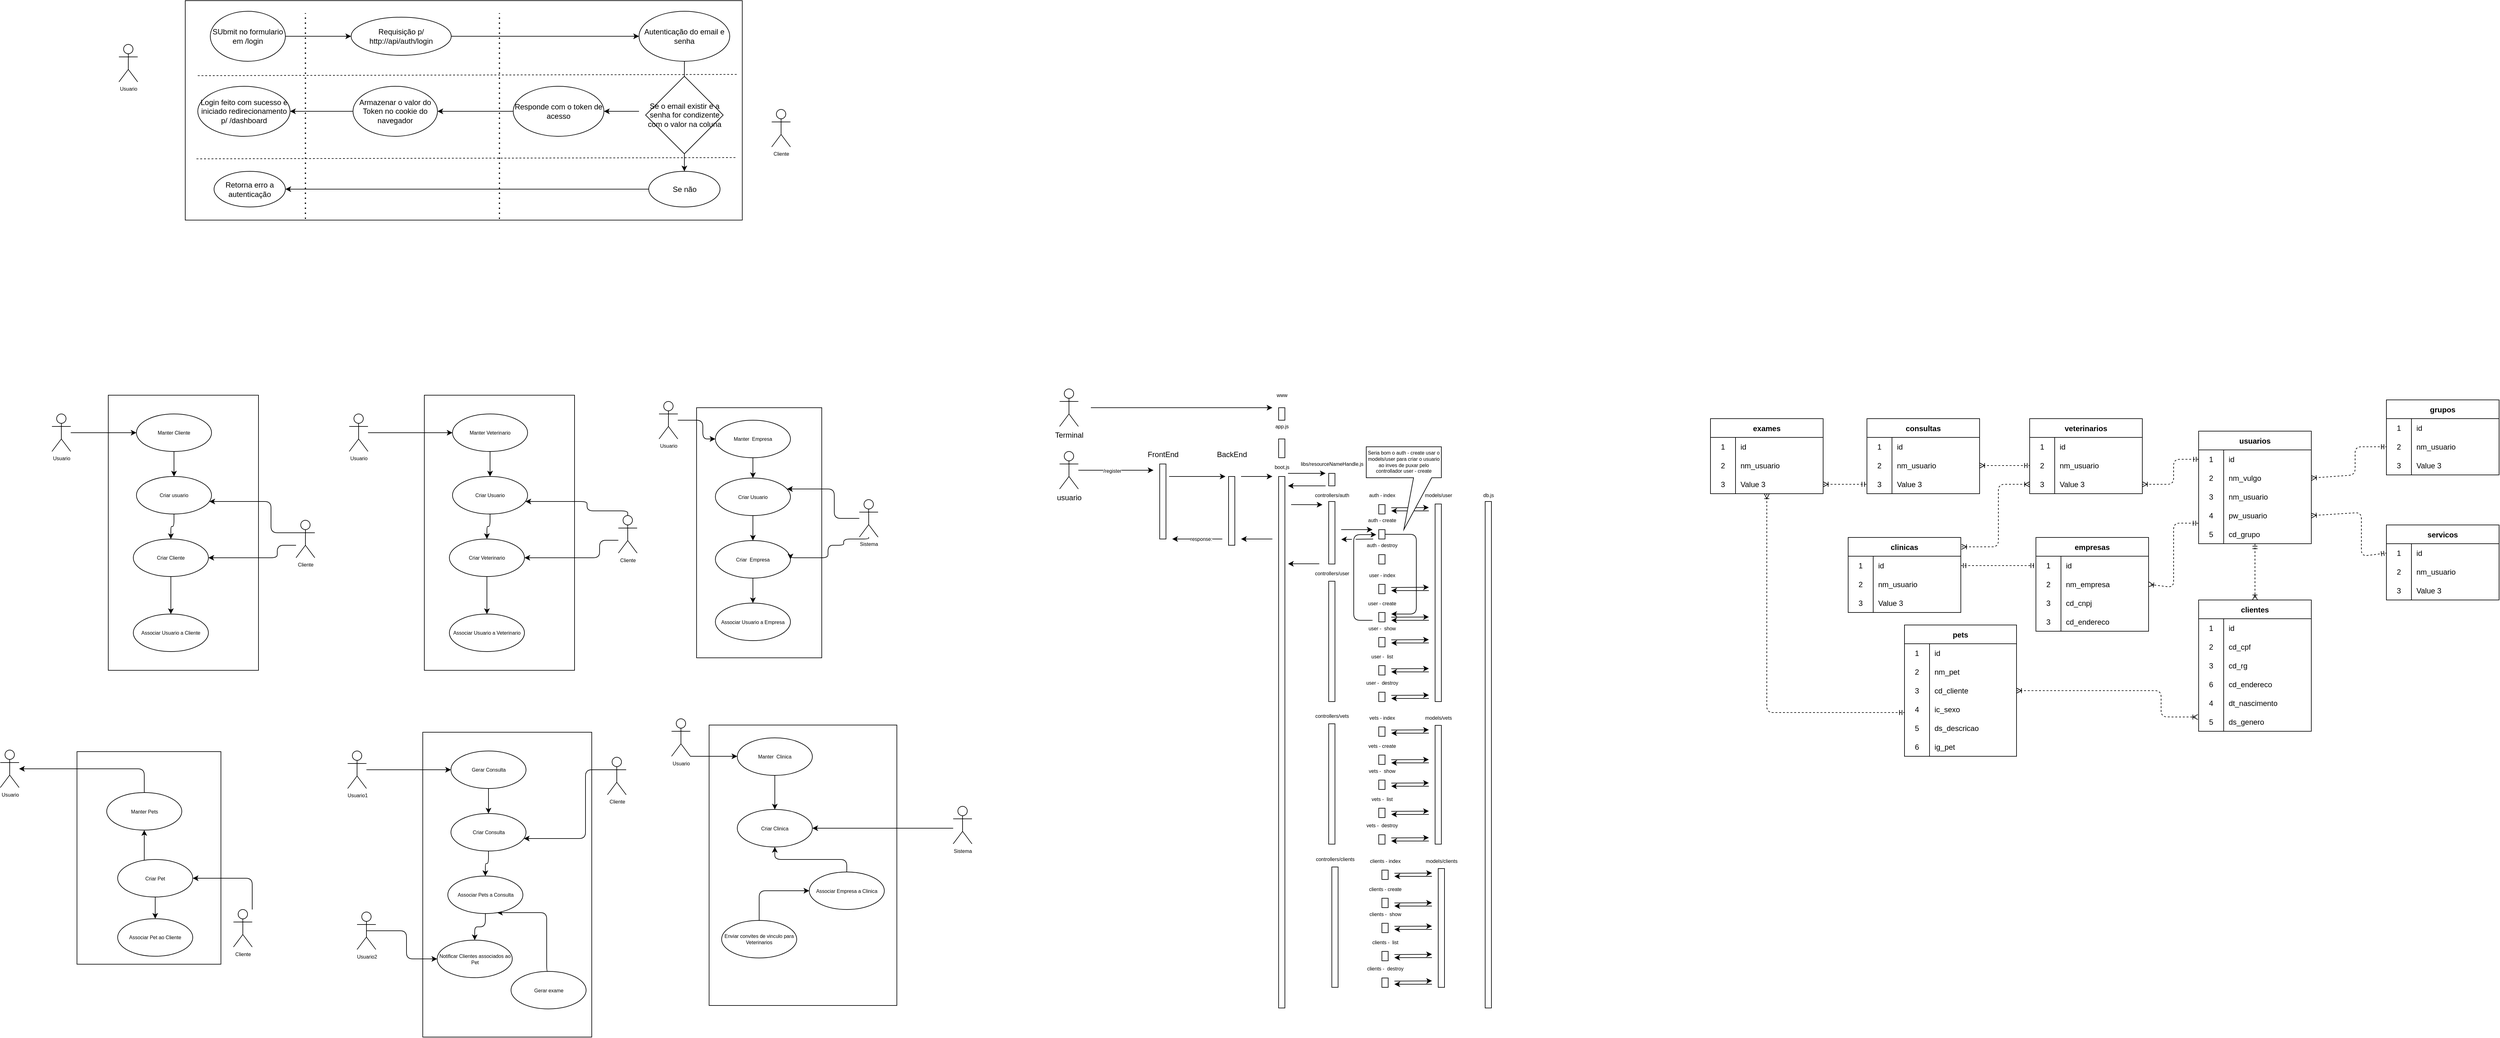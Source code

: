 <mxfile>
    <diagram id="NHQM-c46RjmUnOCoPBYc" name="Page-1">
        <mxGraphModel dx="4014" dy="3463" grid="0" gridSize="10" guides="1" tooltips="1" connect="1" arrows="1" fold="1" page="0" pageScale="1" pageWidth="850" pageHeight="1100" math="0" shadow="0">
            <root>
                <mxCell id="0"/>
                <mxCell id="1" parent="0"/>
                <mxCell id="82" value="" style="rounded=0;whiteSpace=wrap;html=1;fontSize=8;" parent="1" vertex="1">
                    <mxGeometry x="-560" y="-1020" width="240" height="440" as="geometry"/>
                </mxCell>
                <mxCell id="6" style="edgeStyle=none;html=1;" parent="1" source="2" edge="1">
                    <mxGeometry relative="1" as="geometry">
                        <mxPoint x="1110" y="-900" as="targetPoint"/>
                    </mxGeometry>
                </mxCell>
                <mxCell id="15" value="&lt;span style=&quot;font-size: 8px;&quot;&gt;/register&lt;/span&gt;" style="edgeLabel;html=1;align=center;verticalAlign=middle;resizable=0;points=[];" parent="6" vertex="1" connectable="0">
                    <mxGeometry x="-0.104" relative="1" as="geometry">
                        <mxPoint as="offset"/>
                    </mxGeometry>
                </mxCell>
                <mxCell id="2" value="usuario" style="shape=umlActor;verticalLabelPosition=bottom;verticalAlign=top;html=1;outlineConnect=0;" parent="1" vertex="1">
                    <mxGeometry x="960" y="-930" width="30" height="60" as="geometry"/>
                </mxCell>
                <mxCell id="5" value="" style="rounded=0;whiteSpace=wrap;html=1;" parent="1" vertex="1">
                    <mxGeometry x="1120" y="-910" width="10" height="120" as="geometry"/>
                </mxCell>
                <mxCell id="7" value="FrontEnd" style="text;html=1;align=center;verticalAlign=middle;resizable=0;points=[];autosize=1;strokeColor=none;fillColor=none;" parent="1" vertex="1">
                    <mxGeometry x="1090" y="-940" width="70" height="30" as="geometry"/>
                </mxCell>
                <mxCell id="8" value="" style="endArrow=classic;html=1;" parent="1" edge="1">
                    <mxGeometry width="50" height="50" relative="1" as="geometry">
                        <mxPoint x="1135" y="-890" as="sourcePoint"/>
                        <mxPoint x="1225" y="-890" as="targetPoint"/>
                    </mxGeometry>
                </mxCell>
                <mxCell id="11" value="" style="rounded=0;whiteSpace=wrap;html=1;" parent="1" vertex="1">
                    <mxGeometry x="1230" y="-890" width="10" height="110" as="geometry"/>
                </mxCell>
                <mxCell id="12" value="BackEnd" style="text;html=1;align=center;verticalAlign=middle;resizable=0;points=[];autosize=1;strokeColor=none;fillColor=none;" parent="1" vertex="1">
                    <mxGeometry x="1200" y="-940" width="70" height="30" as="geometry"/>
                </mxCell>
                <mxCell id="13" value="" style="endArrow=classic;html=1;" parent="1" edge="1">
                    <mxGeometry width="50" height="50" relative="1" as="geometry">
                        <mxPoint x="1220" y="-790" as="sourcePoint"/>
                        <mxPoint x="1140" y="-790" as="targetPoint"/>
                    </mxGeometry>
                </mxCell>
                <mxCell id="18" value="response:&lt;br&gt;" style="edgeLabel;html=1;align=center;verticalAlign=middle;resizable=0;points=[];fontSize=8;" parent="13" vertex="1" connectable="0">
                    <mxGeometry x="-0.156" relative="1" as="geometry">
                        <mxPoint as="offset"/>
                    </mxGeometry>
                </mxCell>
                <mxCell id="21" value="" style="rounded=0;whiteSpace=wrap;html=1;" parent="1" vertex="1">
                    <mxGeometry x="1310" y="-1000" width="10" height="20" as="geometry"/>
                </mxCell>
                <mxCell id="22" value="" style="rounded=0;whiteSpace=wrap;html=1;" parent="1" vertex="1">
                    <mxGeometry x="1310" y="-950" width="10" height="30" as="geometry"/>
                </mxCell>
                <mxCell id="25" value="www" style="text;html=1;align=center;verticalAlign=middle;resizable=0;points=[];autosize=1;strokeColor=none;fillColor=none;fontSize=8;" parent="1" vertex="1">
                    <mxGeometry x="1295" y="-1030" width="40" height="20" as="geometry"/>
                </mxCell>
                <mxCell id="26" value="app.js" style="text;html=1;align=center;verticalAlign=middle;resizable=0;points=[];autosize=1;strokeColor=none;fillColor=none;fontSize=8;" parent="1" vertex="1">
                    <mxGeometry x="1295" y="-980" width="40" height="20" as="geometry"/>
                </mxCell>
                <mxCell id="27" value="" style="rounded=0;whiteSpace=wrap;html=1;" parent="1" vertex="1">
                    <mxGeometry x="1310" y="-890" width="10" height="850" as="geometry"/>
                </mxCell>
                <mxCell id="28" value="boot.js" style="text;html=1;align=center;verticalAlign=middle;resizable=0;points=[];autosize=1;strokeColor=none;fillColor=none;fontSize=8;" parent="1" vertex="1">
                    <mxGeometry x="1290" y="-915" width="50" height="20" as="geometry"/>
                </mxCell>
                <mxCell id="29" value="" style="rounded=0;whiteSpace=wrap;html=1;" parent="1" vertex="1">
                    <mxGeometry x="1390" y="-895" width="10" height="20" as="geometry"/>
                </mxCell>
                <mxCell id="30" value="libs/resourceNameHandle.js" style="text;html=1;align=center;verticalAlign=middle;resizable=0;points=[];autosize=1;strokeColor=none;fillColor=none;fontSize=8;" parent="1" vertex="1">
                    <mxGeometry x="1335" y="-920" width="120" height="20" as="geometry"/>
                </mxCell>
                <mxCell id="31" value="" style="endArrow=classic;html=1;fontSize=8;" parent="1" edge="1">
                    <mxGeometry width="50" height="50" relative="1" as="geometry">
                        <mxPoint x="1250" y="-890" as="sourcePoint"/>
                        <mxPoint x="1300" y="-890" as="targetPoint"/>
                    </mxGeometry>
                </mxCell>
                <mxCell id="32" value="" style="rounded=0;whiteSpace=wrap;html=1;" parent="1" vertex="1">
                    <mxGeometry x="1390" y="-850" width="10" height="100" as="geometry"/>
                </mxCell>
                <mxCell id="33" value="controllers/auth" style="text;html=1;align=center;verticalAlign=middle;resizable=0;points=[];autosize=1;strokeColor=none;fillColor=none;fontSize=8;" parent="1" vertex="1">
                    <mxGeometry x="1355" y="-870" width="80" height="20" as="geometry"/>
                </mxCell>
                <mxCell id="34" value="" style="rounded=0;whiteSpace=wrap;html=1;" parent="1" vertex="1">
                    <mxGeometry x="1390" y="-722.5" width="10" height="192.5" as="geometry"/>
                </mxCell>
                <mxCell id="35" value="controllers/user" style="text;html=1;align=center;verticalAlign=middle;resizable=0;points=[];autosize=1;strokeColor=none;fillColor=none;fontSize=8;" parent="1" vertex="1">
                    <mxGeometry x="1355" y="-745" width="80" height="20" as="geometry"/>
                </mxCell>
                <mxCell id="36" value="" style="endArrow=classic;html=1;fontSize=8;" parent="1" edge="1">
                    <mxGeometry width="50" height="50" relative="1" as="geometry">
                        <mxPoint x="1330" y="-845" as="sourcePoint"/>
                        <mxPoint x="1380" y="-844.85" as="targetPoint"/>
                    </mxGeometry>
                </mxCell>
                <mxCell id="40" value="" style="rounded=0;whiteSpace=wrap;html=1;" parent="1" vertex="1">
                    <mxGeometry x="1470" y="-717.5" width="10" height="15" as="geometry"/>
                </mxCell>
                <mxCell id="41" value="user - index" style="text;html=1;align=center;verticalAlign=middle;resizable=0;points=[];autosize=1;strokeColor=none;fillColor=none;fontSize=8;" parent="1" vertex="1">
                    <mxGeometry x="1440" y="-742.5" width="70" height="20" as="geometry"/>
                </mxCell>
                <mxCell id="42" value="" style="endArrow=classic;html=1;fontSize=8;" parent="1" edge="1">
                    <mxGeometry width="50" height="50" relative="1" as="geometry">
                        <mxPoint x="1410" y="-805" as="sourcePoint"/>
                        <mxPoint x="1460" y="-805" as="targetPoint"/>
                    </mxGeometry>
                </mxCell>
                <mxCell id="43" value="" style="endArrow=classic;html=1;fontSize=8;" parent="1" edge="1">
                    <mxGeometry width="50" height="50" relative="1" as="geometry">
                        <mxPoint x="1461" y="-790" as="sourcePoint"/>
                        <mxPoint x="1410" y="-789.34" as="targetPoint"/>
                    </mxGeometry>
                </mxCell>
                <mxCell id="50" value="" style="rounded=0;whiteSpace=wrap;html=1;" parent="1" vertex="1">
                    <mxGeometry x="1470" y="-845" width="10" height="15" as="geometry"/>
                </mxCell>
                <mxCell id="51" value="auth - index" style="text;html=1;align=center;verticalAlign=middle;resizable=0;points=[];autosize=1;strokeColor=none;fillColor=none;fontSize=8;" parent="1" vertex="1">
                    <mxGeometry x="1440" y="-870" width="70" height="20" as="geometry"/>
                </mxCell>
                <mxCell id="52" value="" style="endArrow=classic;html=1;fontSize=8;" parent="1" edge="1">
                    <mxGeometry width="50" height="50" relative="1" as="geometry">
                        <mxPoint x="1375" y="-750.33" as="sourcePoint"/>
                        <mxPoint x="1325" y="-750.33" as="targetPoint"/>
                    </mxGeometry>
                </mxCell>
                <mxCell id="53" value="" style="endArrow=classic;html=1;fontSize=8;" parent="1" edge="1">
                    <mxGeometry width="50" height="50" relative="1" as="geometry">
                        <mxPoint x="1300" y="-790" as="sourcePoint"/>
                        <mxPoint x="1250" y="-790" as="targetPoint"/>
                    </mxGeometry>
                </mxCell>
                <mxCell id="54" value="Terminal&lt;br&gt;" style="shape=umlActor;verticalLabelPosition=bottom;verticalAlign=top;html=1;outlineConnect=0;" parent="1" vertex="1">
                    <mxGeometry x="960" y="-1030" width="30" height="60" as="geometry"/>
                </mxCell>
                <mxCell id="55" value="" style="endArrow=classic;html=1;fontSize=8;" parent="1" edge="1">
                    <mxGeometry width="50" height="50" relative="1" as="geometry">
                        <mxPoint x="1010" y="-1000" as="sourcePoint"/>
                        <mxPoint x="1300" y="-1000" as="targetPoint"/>
                    </mxGeometry>
                </mxCell>
                <mxCell id="76" value="" style="whiteSpace=wrap;html=1;aspect=fixed;fontSize=8;strokeColor=none;" parent="1" vertex="1">
                    <mxGeometry x="1427" y="-793" width="6" height="6" as="geometry"/>
                </mxCell>
                <mxCell id="66" style="edgeStyle=orthogonalEdgeStyle;html=1;fontSize=8;startArrow=classic;startFill=1;endArrow=none;endFill=0;" parent="1" edge="1">
                    <mxGeometry relative="1" as="geometry">
                        <mxPoint x="1466" y="-797" as="sourcePoint"/>
                        <mxPoint x="1460" y="-660" as="targetPoint"/>
                        <Array as="points">
                            <mxPoint x="1460" y="-797"/>
                            <mxPoint x="1430" y="-797"/>
                            <mxPoint x="1430" y="-660"/>
                        </Array>
                    </mxGeometry>
                </mxCell>
                <mxCell id="56" value="" style="rounded=0;whiteSpace=wrap;html=1;" parent="1" vertex="1">
                    <mxGeometry x="1470" y="-805" width="10" height="15" as="geometry"/>
                </mxCell>
                <mxCell id="57" value="auth - create" style="text;html=1;align=center;verticalAlign=middle;resizable=0;points=[];autosize=1;strokeColor=none;fillColor=none;fontSize=8;" parent="1" vertex="1">
                    <mxGeometry x="1440" y="-830" width="70" height="20" as="geometry"/>
                </mxCell>
                <mxCell id="58" value="" style="rounded=0;whiteSpace=wrap;html=1;" parent="1" vertex="1">
                    <mxGeometry x="1470" y="-765" width="10" height="15" as="geometry"/>
                </mxCell>
                <mxCell id="59" value="auth - destroy" style="text;html=1;align=center;verticalAlign=middle;resizable=0;points=[];autosize=1;strokeColor=none;fillColor=none;fontSize=8;" parent="1" vertex="1">
                    <mxGeometry x="1440" y="-790" width="70" height="20" as="geometry"/>
                </mxCell>
                <mxCell id="61" value="" style="rounded=0;whiteSpace=wrap;html=1;fontSize=8;" parent="1" vertex="1">
                    <mxGeometry x="1560" y="-846" width="10" height="316" as="geometry"/>
                </mxCell>
                <mxCell id="62" value="models/user" style="text;html=1;align=center;verticalAlign=middle;resizable=0;points=[];autosize=1;strokeColor=none;fillColor=none;fontSize=8;" parent="1" vertex="1">
                    <mxGeometry x="1530" y="-870" width="70" height="20" as="geometry"/>
                </mxCell>
                <mxCell id="75" style="edgeStyle=orthogonalEdgeStyle;html=1;entryX=1;entryY=0.5;entryDx=0;entryDy=0;fontSize=8;startArrow=classic;startFill=1;endArrow=none;endFill=0;" parent="1" target="56" edge="1">
                    <mxGeometry relative="1" as="geometry">
                        <mxPoint x="1490" y="-670" as="sourcePoint"/>
                        <Array as="points">
                            <mxPoint x="1530" y="-670"/>
                            <mxPoint x="1530" y="-797"/>
                        </Array>
                    </mxGeometry>
                </mxCell>
                <mxCell id="64" value="" style="rounded=0;whiteSpace=wrap;html=1;" parent="1" vertex="1">
                    <mxGeometry x="1470" y="-672.5" width="10" height="15" as="geometry"/>
                </mxCell>
                <mxCell id="65" value="user - create" style="text;html=1;align=center;verticalAlign=middle;resizable=0;points=[];autosize=1;strokeColor=none;fillColor=none;fontSize=8;" parent="1" vertex="1">
                    <mxGeometry x="1440" y="-697.5" width="70" height="20" as="geometry"/>
                </mxCell>
                <mxCell id="67" value="" style="endArrow=classic;html=1;fontSize=8;" parent="1" edge="1">
                    <mxGeometry width="50" height="50" relative="1" as="geometry">
                        <mxPoint x="1490" y="-665" as="sourcePoint"/>
                        <mxPoint x="1550" y="-665.31" as="targetPoint"/>
                    </mxGeometry>
                </mxCell>
                <mxCell id="68" value="" style="rounded=0;whiteSpace=wrap;html=1;" parent="1" vertex="1">
                    <mxGeometry x="1470" y="-632.5" width="10" height="15" as="geometry"/>
                </mxCell>
                <mxCell id="69" value="user -&amp;nbsp; show" style="text;html=1;align=center;verticalAlign=middle;resizable=0;points=[];autosize=1;strokeColor=none;fillColor=none;fontSize=8;" parent="1" vertex="1">
                    <mxGeometry x="1440" y="-657.5" width="70" height="20" as="geometry"/>
                </mxCell>
                <mxCell id="70" value="" style="rounded=0;whiteSpace=wrap;html=1;" parent="1" vertex="1">
                    <mxGeometry x="1470" y="-587.5" width="10" height="15" as="geometry"/>
                </mxCell>
                <mxCell id="71" value="user -&amp;nbsp; list" style="text;html=1;align=center;verticalAlign=middle;resizable=0;points=[];autosize=1;strokeColor=none;fillColor=none;fontSize=8;" parent="1" vertex="1">
                    <mxGeometry x="1445" y="-612.5" width="60" height="20" as="geometry"/>
                </mxCell>
                <mxCell id="72" value="" style="rounded=0;whiteSpace=wrap;html=1;" parent="1" vertex="1">
                    <mxGeometry x="1470" y="-545" width="10" height="15" as="geometry"/>
                </mxCell>
                <mxCell id="73" value="user -&amp;nbsp; destroy" style="text;html=1;align=center;verticalAlign=middle;resizable=0;points=[];autosize=1;strokeColor=none;fillColor=none;fontSize=8;" parent="1" vertex="1">
                    <mxGeometry x="1440" y="-570" width="70" height="20" as="geometry"/>
                </mxCell>
                <mxCell id="74" value="" style="endArrow=none;html=1;fontSize=8;startArrow=classic;startFill=1;endFill=0;" parent="1" edge="1">
                    <mxGeometry width="50" height="50" relative="1" as="geometry">
                        <mxPoint x="1490" y="-660" as="sourcePoint"/>
                        <mxPoint x="1550" y="-660" as="targetPoint"/>
                    </mxGeometry>
                </mxCell>
                <mxCell id="81" value="Cliente" style="shape=umlActor;verticalLabelPosition=bottom;verticalAlign=top;html=1;outlineConnect=0;fontSize=8;" parent="1" vertex="1">
                    <mxGeometry x="-260" y="-820" width="30" height="60" as="geometry"/>
                </mxCell>
                <mxCell id="88" style="edgeStyle=orthogonalEdgeStyle;html=1;fontSize=8;startArrow=none;startFill=0;endArrow=classic;endFill=1;" parent="1" source="83" target="84" edge="1">
                    <mxGeometry relative="1" as="geometry"/>
                </mxCell>
                <mxCell id="83" value="Manter Cliente" style="ellipse;whiteSpace=wrap;html=1;fontSize=8;" parent="1" vertex="1">
                    <mxGeometry x="-515" y="-990" width="120" height="60" as="geometry"/>
                </mxCell>
                <mxCell id="89" style="edgeStyle=orthogonalEdgeStyle;html=1;entryX=0.5;entryY=0;entryDx=0;entryDy=0;fontSize=8;startArrow=none;startFill=0;endArrow=classic;endFill=1;" parent="1" source="84" target="85" edge="1">
                    <mxGeometry relative="1" as="geometry"/>
                </mxCell>
                <mxCell id="84" value="Criar usuario&lt;span style=&quot;color: rgba(0, 0, 0, 0); font-family: monospace; font-size: 0px; text-align: start;&quot;&gt;%3CmxGraphModel%3E%3Croot%3E%3CmxCell%20id%3D%220%22%2F%3E%3CmxCell%20id%3D%221%22%20parent%3D%220%22%2F%3E%3CmxCell%20id%3D%222%22%20value%3D%22Manter%20Cliente%22%20style%3D%22ellipse%3BwhiteSpace%3Dwrap%3Bhtml%3D1%3BfontSize%3D8%3B%22%20vertex%3D%221%22%20parent%3D%221%22%3E%3CmxGeometry%20x%3D%22210%22%20y%3D%22750%22%20width%3D%22120%22%20height%3D%2260%22%20as%3D%22geometry%22%2F%3E%3C%2FmxCell%3E%3C%2Froot%3E%3C%2FmxGraphModel%3E&lt;/span&gt;" style="ellipse;whiteSpace=wrap;html=1;fontSize=8;" parent="1" vertex="1">
                    <mxGeometry x="-515" y="-890" width="120" height="60" as="geometry"/>
                </mxCell>
                <mxCell id="90" style="edgeStyle=orthogonalEdgeStyle;html=1;fontSize=8;startArrow=none;startFill=0;endArrow=classic;endFill=1;" parent="1" source="85" target="86" edge="1">
                    <mxGeometry relative="1" as="geometry"/>
                </mxCell>
                <mxCell id="85" value="Criar Cliente" style="ellipse;whiteSpace=wrap;html=1;fontSize=8;" parent="1" vertex="1">
                    <mxGeometry x="-520" y="-790" width="120" height="60" as="geometry"/>
                </mxCell>
                <mxCell id="86" value="Associar Usuario a Cliente" style="ellipse;whiteSpace=wrap;html=1;fontSize=8;" parent="1" vertex="1">
                    <mxGeometry x="-520" y="-670" width="120" height="60" as="geometry"/>
                </mxCell>
                <mxCell id="98" style="edgeStyle=orthogonalEdgeStyle;html=1;fontSize=8;startArrow=none;startFill=0;endArrow=classic;endFill=1;" parent="1" source="91" target="83" edge="1">
                    <mxGeometry relative="1" as="geometry"/>
                </mxCell>
                <mxCell id="91" value="Usuario&lt;br&gt;" style="shape=umlActor;verticalLabelPosition=bottom;verticalAlign=top;html=1;outlineConnect=0;fontSize=8;" parent="1" vertex="1">
                    <mxGeometry x="-650" y="-990" width="30" height="60" as="geometry"/>
                </mxCell>
                <mxCell id="95" style="edgeStyle=orthogonalEdgeStyle;html=1;fontSize=8;startArrow=none;startFill=0;endArrow=classic;endFill=1;" parent="1" source="81" target="84" edge="1">
                    <mxGeometry relative="1" as="geometry">
                        <Array as="points">
                            <mxPoint x="-300" y="-800"/>
                            <mxPoint x="-300" y="-850"/>
                        </Array>
                    </mxGeometry>
                </mxCell>
                <mxCell id="96" style="edgeStyle=orthogonalEdgeStyle;html=1;entryX=1;entryY=0.5;entryDx=0;entryDy=0;fontSize=8;startArrow=none;startFill=0;endArrow=classic;endFill=1;" parent="1" source="81" target="85" edge="1">
                    <mxGeometry relative="1" as="geometry">
                        <Array as="points">
                            <mxPoint x="-290" y="-780"/>
                            <mxPoint x="-290" y="-760"/>
                        </Array>
                    </mxGeometry>
                </mxCell>
                <mxCell id="100" value="" style="rounded=0;whiteSpace=wrap;html=1;fontSize=8;" parent="1" vertex="1">
                    <mxGeometry x="-55" y="-1020" width="240" height="440" as="geometry"/>
                </mxCell>
                <mxCell id="102" value="Cliente" style="shape=umlActor;verticalLabelPosition=bottom;verticalAlign=top;html=1;outlineConnect=0;fontSize=8;" parent="1" vertex="1">
                    <mxGeometry x="255" y="-827.5" width="30" height="60" as="geometry"/>
                </mxCell>
                <mxCell id="103" style="edgeStyle=orthogonalEdgeStyle;html=1;fontSize=8;startArrow=none;startFill=0;endArrow=classic;endFill=1;" parent="1" source="104" target="106" edge="1">
                    <mxGeometry relative="1" as="geometry"/>
                </mxCell>
                <mxCell id="104" value="Manter Veterinario" style="ellipse;whiteSpace=wrap;html=1;fontSize=8;" parent="1" vertex="1">
                    <mxGeometry x="-10" y="-990" width="120" height="60" as="geometry"/>
                </mxCell>
                <mxCell id="105" style="edgeStyle=orthogonalEdgeStyle;html=1;entryX=0.5;entryY=0;entryDx=0;entryDy=0;fontSize=8;startArrow=none;startFill=0;endArrow=classic;endFill=1;" parent="1" source="106" target="108" edge="1">
                    <mxGeometry relative="1" as="geometry"/>
                </mxCell>
                <mxCell id="106" value="Criar Usuario&lt;span style=&quot;color: rgba(0, 0, 0, 0); font-family: monospace; font-size: 0px; text-align: start;&quot;&gt;%3CmxGraphModel%3E%3Croot%3E%3CmxCell%20id%3D%220%22%2F%3E%3CmxCell%20id%3D%221%22%20parent%3D%220%22%2F%3E%3CmxCell%20id%3D%222%22%20value%3D%22Manter%20Cliente%22%20style%3D%22ellipse%3BwhiteSpace%3Dwrap%3Bhtml%3D1%3BfontSize%3D8%3B%22%20vertex%3D%221%22%20parent%3D%221%22%3E%3CmxGeometry%20x%3D%22210%22%20y%3D%22750%22%20width%3D%22120%22%20height%3D%2260%22%20as%3D%22geometry%22%2F%3E%3C%2FmxCell%3E%3C%2Froot%3E%3C%2FmxGraphModel&lt;/span&gt;" style="ellipse;whiteSpace=wrap;html=1;fontSize=8;" parent="1" vertex="1">
                    <mxGeometry x="-10" y="-890" width="120" height="60" as="geometry"/>
                </mxCell>
                <mxCell id="107" style="edgeStyle=orthogonalEdgeStyle;html=1;fontSize=8;startArrow=none;startFill=0;endArrow=classic;endFill=1;" parent="1" source="108" target="109" edge="1">
                    <mxGeometry relative="1" as="geometry"/>
                </mxCell>
                <mxCell id="108" value="Criar Veterinario" style="ellipse;whiteSpace=wrap;html=1;fontSize=8;" parent="1" vertex="1">
                    <mxGeometry x="-15" y="-790" width="120" height="60" as="geometry"/>
                </mxCell>
                <mxCell id="109" value="Associar Usuario a Veterinario" style="ellipse;whiteSpace=wrap;html=1;fontSize=8;" parent="1" vertex="1">
                    <mxGeometry x="-15" y="-670" width="120" height="60" as="geometry"/>
                </mxCell>
                <mxCell id="110" style="edgeStyle=orthogonalEdgeStyle;html=1;fontSize=8;startArrow=none;startFill=0;endArrow=classic;endFill=1;" parent="1" source="111" target="104" edge="1">
                    <mxGeometry relative="1" as="geometry"/>
                </mxCell>
                <mxCell id="111" value="Usuario&lt;br&gt;" style="shape=umlActor;verticalLabelPosition=bottom;verticalAlign=top;html=1;outlineConnect=0;fontSize=8;" parent="1" vertex="1">
                    <mxGeometry x="-175" y="-990" width="30" height="60" as="geometry"/>
                </mxCell>
                <mxCell id="112" style="edgeStyle=orthogonalEdgeStyle;html=1;fontSize=8;startArrow=none;startFill=0;endArrow=classic;endFill=1;" parent="1" source="102" target="106" edge="1">
                    <mxGeometry relative="1" as="geometry">
                        <Array as="points">
                            <mxPoint x="270" y="-835"/>
                            <mxPoint x="205" y="-835"/>
                            <mxPoint x="205" y="-850"/>
                        </Array>
                    </mxGeometry>
                </mxCell>
                <mxCell id="113" style="edgeStyle=orthogonalEdgeStyle;html=1;entryX=1;entryY=0.5;entryDx=0;entryDy=0;fontSize=8;startArrow=none;startFill=0;endArrow=classic;endFill=1;" parent="1" source="102" target="108" edge="1">
                    <mxGeometry relative="1" as="geometry">
                        <Array as="points">
                            <mxPoint x="225" y="-788"/>
                            <mxPoint x="225" y="-760"/>
                        </Array>
                    </mxGeometry>
                </mxCell>
                <mxCell id="114" value="" style="rounded=0;whiteSpace=wrap;html=1;fontSize=8;" parent="1" vertex="1">
                    <mxGeometry x="380" y="-1000" width="200" height="400" as="geometry"/>
                </mxCell>
                <mxCell id="116" value="Sistema" style="shape=umlActor;verticalLabelPosition=bottom;verticalAlign=top;html=1;outlineConnect=0;fontSize=8;" parent="1" vertex="1">
                    <mxGeometry x="640" y="-853" width="30" height="60" as="geometry"/>
                </mxCell>
                <mxCell id="117" style="edgeStyle=orthogonalEdgeStyle;html=1;fontSize=8;startArrow=none;startFill=0;endArrow=classic;endFill=1;" parent="1" source="118" target="120" edge="1">
                    <mxGeometry relative="1" as="geometry"/>
                </mxCell>
                <mxCell id="118" value="Manter&amp;nbsp; Empresa" style="ellipse;whiteSpace=wrap;html=1;fontSize=8;" parent="1" vertex="1">
                    <mxGeometry x="410" y="-980" width="120" height="60" as="geometry"/>
                </mxCell>
                <mxCell id="119" style="edgeStyle=orthogonalEdgeStyle;html=1;entryX=0.5;entryY=0;entryDx=0;entryDy=0;fontSize=8;startArrow=none;startFill=0;endArrow=classic;endFill=1;" parent="1" source="120" target="122" edge="1">
                    <mxGeometry relative="1" as="geometry"/>
                </mxCell>
                <mxCell id="120" value="Criar Usuario&lt;span style=&quot;color: rgba(0, 0, 0, 0); font-family: monospace; font-size: 0px; text-align: start;&quot;&gt;%3CmxGraphModel%3E%3Croot%3E%3CmxCell%20id%3D%220%22%2F%3E%3CmxCell%20id%3D%221%22%20parent%3D%220%22%2F%3E%3CmxCell%20id%3D%222%22%20value%3D%22Manter%20Cliente%22%20style%3D%22ellipse%3BwhiteSpace%3Dwrap%3Bhtml%3D1%3BfontSize%3D8%3B%22%20vertex%3D%221%22%20parent%3D%221%22%3E%3CmxGeometry%20x%3D%22210%22%20y%3D%22750%22%20width%3D%22120%22%20height%3D%2260%22%20as%3D%22geometry%22%2F%3E%3C%2FmxCell%3E%3C%2Froot%3E%3C%2FmxGraphModel&lt;/span&gt;" style="ellipse;whiteSpace=wrap;html=1;fontSize=8;" parent="1" vertex="1">
                    <mxGeometry x="410" y="-887.5" width="120" height="60" as="geometry"/>
                </mxCell>
                <mxCell id="121" style="edgeStyle=orthogonalEdgeStyle;html=1;fontSize=8;startArrow=none;startFill=0;endArrow=classic;endFill=1;" parent="1" source="122" target="123" edge="1">
                    <mxGeometry relative="1" as="geometry"/>
                </mxCell>
                <mxCell id="122" value="Criar&amp;nbsp; Empresa" style="ellipse;whiteSpace=wrap;html=1;fontSize=8;" parent="1" vertex="1">
                    <mxGeometry x="410" y="-787.5" width="120" height="60" as="geometry"/>
                </mxCell>
                <mxCell id="123" value="Associar Usuario a Empresa" style="ellipse;whiteSpace=wrap;html=1;fontSize=8;" parent="1" vertex="1">
                    <mxGeometry x="410" y="-687.5" width="120" height="60" as="geometry"/>
                </mxCell>
                <mxCell id="124" style="edgeStyle=orthogonalEdgeStyle;html=1;fontSize=8;startArrow=none;startFill=0;endArrow=classic;endFill=1;" parent="1" source="125" target="118" edge="1">
                    <mxGeometry relative="1" as="geometry">
                        <Array as="points">
                            <mxPoint x="390" y="-980"/>
                            <mxPoint x="390" y="-950"/>
                        </Array>
                    </mxGeometry>
                </mxCell>
                <mxCell id="125" value="Usuario&lt;br&gt;" style="shape=umlActor;verticalLabelPosition=bottom;verticalAlign=top;html=1;outlineConnect=0;fontSize=8;" parent="1" vertex="1">
                    <mxGeometry x="320" y="-1010" width="30" height="60" as="geometry"/>
                </mxCell>
                <mxCell id="126" style="edgeStyle=orthogonalEdgeStyle;html=1;fontSize=8;startArrow=none;startFill=0;endArrow=classic;endFill=1;" parent="1" source="116" target="120" edge="1">
                    <mxGeometry relative="1" as="geometry">
                        <Array as="points">
                            <mxPoint x="600" y="-870"/>
                        </Array>
                    </mxGeometry>
                </mxCell>
                <mxCell id="127" style="edgeStyle=orthogonalEdgeStyle;html=1;entryX=1;entryY=0.5;entryDx=0;entryDy=0;fontSize=8;startArrow=none;startFill=0;endArrow=classic;endFill=1;" parent="1" source="116" target="122" edge="1">
                    <mxGeometry relative="1" as="geometry">
                        <Array as="points">
                            <mxPoint x="655" y="-790"/>
                            <mxPoint x="615" y="-790"/>
                            <mxPoint x="615" y="-780"/>
                            <mxPoint x="590" y="-780"/>
                            <mxPoint x="590" y="-760"/>
                            <mxPoint x="530" y="-760"/>
                        </Array>
                    </mxGeometry>
                </mxCell>
                <mxCell id="143" value="" style="rounded=0;whiteSpace=wrap;html=1;" parent="1" vertex="1">
                    <mxGeometry x="1390" y="-494.5" width="10" height="192.5" as="geometry"/>
                </mxCell>
                <mxCell id="144" value="controllers/vets" style="text;html=1;align=center;verticalAlign=middle;resizable=0;points=[];autosize=1;strokeColor=none;fillColor=none;fontSize=8;" parent="1" vertex="1">
                    <mxGeometry x="1355" y="-517" width="80" height="20" as="geometry"/>
                </mxCell>
                <mxCell id="145" value="" style="rounded=0;whiteSpace=wrap;html=1;" parent="1" vertex="1">
                    <mxGeometry x="1470" y="-489.5" width="10" height="15" as="geometry"/>
                </mxCell>
                <mxCell id="146" value="vets - index" style="text;html=1;align=center;verticalAlign=middle;resizable=0;points=[];autosize=1;strokeColor=none;fillColor=none;fontSize=8;" parent="1" vertex="1">
                    <mxGeometry x="1445" y="-514.5" width="60" height="20" as="geometry"/>
                </mxCell>
                <mxCell id="147" value="" style="rounded=0;whiteSpace=wrap;html=1;fontSize=8;" parent="1" vertex="1">
                    <mxGeometry x="1560" y="-492" width="10" height="190" as="geometry"/>
                </mxCell>
                <mxCell id="148" value="models/vets" style="text;html=1;align=center;verticalAlign=middle;resizable=0;points=[];autosize=1;strokeColor=none;fillColor=none;fontSize=8;" parent="1" vertex="1">
                    <mxGeometry x="1530" y="-514.5" width="70" height="20" as="geometry"/>
                </mxCell>
                <mxCell id="149" value="" style="rounded=0;whiteSpace=wrap;html=1;" parent="1" vertex="1">
                    <mxGeometry x="1470" y="-444.5" width="10" height="15" as="geometry"/>
                </mxCell>
                <mxCell id="150" value="vets - create" style="text;html=1;align=center;verticalAlign=middle;resizable=0;points=[];autosize=1;strokeColor=none;fillColor=none;fontSize=8;" parent="1" vertex="1">
                    <mxGeometry x="1440" y="-469.5" width="70" height="20" as="geometry"/>
                </mxCell>
                <mxCell id="151" value="" style="endArrow=classic;html=1;fontSize=8;" parent="1" edge="1">
                    <mxGeometry width="50" height="50" relative="1" as="geometry">
                        <mxPoint x="1490" y="-437" as="sourcePoint"/>
                        <mxPoint x="1550" y="-437.31" as="targetPoint"/>
                    </mxGeometry>
                </mxCell>
                <mxCell id="152" value="" style="rounded=0;whiteSpace=wrap;html=1;" parent="1" vertex="1">
                    <mxGeometry x="1470" y="-404.5" width="10" height="15" as="geometry"/>
                </mxCell>
                <mxCell id="153" value="vets -&amp;nbsp; show" style="text;html=1;align=center;verticalAlign=middle;resizable=0;points=[];autosize=1;strokeColor=none;fillColor=none;fontSize=8;" parent="1" vertex="1">
                    <mxGeometry x="1440" y="-429.5" width="70" height="20" as="geometry"/>
                </mxCell>
                <mxCell id="154" value="" style="rounded=0;whiteSpace=wrap;html=1;" parent="1" vertex="1">
                    <mxGeometry x="1470" y="-359.5" width="10" height="15" as="geometry"/>
                </mxCell>
                <mxCell id="155" value="vets -&amp;nbsp; list" style="text;html=1;align=center;verticalAlign=middle;resizable=0;points=[];autosize=1;strokeColor=none;fillColor=none;fontSize=8;" parent="1" vertex="1">
                    <mxGeometry x="1445" y="-384.5" width="60" height="20" as="geometry"/>
                </mxCell>
                <mxCell id="156" value="" style="rounded=0;whiteSpace=wrap;html=1;" parent="1" vertex="1">
                    <mxGeometry x="1470" y="-317" width="10" height="15" as="geometry"/>
                </mxCell>
                <mxCell id="157" value="vets -&amp;nbsp; destroy" style="text;html=1;align=center;verticalAlign=middle;resizable=0;points=[];autosize=1;strokeColor=none;fillColor=none;fontSize=8;" parent="1" vertex="1">
                    <mxGeometry x="1440" y="-342" width="70" height="20" as="geometry"/>
                </mxCell>
                <mxCell id="158" value="" style="endArrow=none;html=1;fontSize=8;startArrow=classic;startFill=1;endFill=0;" parent="1" edge="1">
                    <mxGeometry width="50" height="50" relative="1" as="geometry">
                        <mxPoint x="1490" y="-432" as="sourcePoint"/>
                        <mxPoint x="1550" y="-432" as="targetPoint"/>
                    </mxGeometry>
                </mxCell>
                <mxCell id="165" value="" style="endArrow=classic;html=1;fontSize=8;" parent="1" edge="1">
                    <mxGeometry width="50" height="50" relative="1" as="geometry">
                        <mxPoint x="1490" y="-399.62" as="sourcePoint"/>
                        <mxPoint x="1550" y="-399.93" as="targetPoint"/>
                    </mxGeometry>
                </mxCell>
                <mxCell id="166" value="" style="endArrow=none;html=1;fontSize=8;startArrow=classic;startFill=1;endFill=0;" parent="1" edge="1">
                    <mxGeometry width="50" height="50" relative="1" as="geometry">
                        <mxPoint x="1490" y="-394.62" as="sourcePoint"/>
                        <mxPoint x="1550" y="-394.62" as="targetPoint"/>
                    </mxGeometry>
                </mxCell>
                <mxCell id="173" value="" style="endArrow=classic;html=1;fontSize=8;" parent="1" edge="1">
                    <mxGeometry width="50" height="50" relative="1" as="geometry">
                        <mxPoint x="1490" y="-354.52" as="sourcePoint"/>
                        <mxPoint x="1550" y="-354.83" as="targetPoint"/>
                    </mxGeometry>
                </mxCell>
                <mxCell id="174" value="" style="endArrow=none;html=1;fontSize=8;startArrow=classic;startFill=1;endFill=0;" parent="1" edge="1">
                    <mxGeometry width="50" height="50" relative="1" as="geometry">
                        <mxPoint x="1490" y="-349.52" as="sourcePoint"/>
                        <mxPoint x="1550" y="-349.52" as="targetPoint"/>
                    </mxGeometry>
                </mxCell>
                <mxCell id="175" value="" style="endArrow=classic;html=1;fontSize=8;" parent="1" edge="1">
                    <mxGeometry width="50" height="50" relative="1" as="geometry">
                        <mxPoint x="1490" y="-312.02" as="sourcePoint"/>
                        <mxPoint x="1550" y="-312.33" as="targetPoint"/>
                    </mxGeometry>
                </mxCell>
                <mxCell id="176" value="" style="endArrow=none;html=1;fontSize=8;startArrow=classic;startFill=1;endFill=0;" parent="1" edge="1">
                    <mxGeometry width="50" height="50" relative="1" as="geometry">
                        <mxPoint x="1490" y="-307.02" as="sourcePoint"/>
                        <mxPoint x="1550" y="-307.02" as="targetPoint"/>
                    </mxGeometry>
                </mxCell>
                <mxCell id="177" value="" style="endArrow=classic;html=1;fontSize=8;" parent="1" edge="1">
                    <mxGeometry width="50" height="50" relative="1" as="geometry">
                        <mxPoint x="1490" y="-484.52" as="sourcePoint"/>
                        <mxPoint x="1550" y="-484.83" as="targetPoint"/>
                    </mxGeometry>
                </mxCell>
                <mxCell id="178" value="" style="endArrow=none;html=1;fontSize=8;startArrow=classic;startFill=1;endFill=0;" parent="1" edge="1">
                    <mxGeometry width="50" height="50" relative="1" as="geometry">
                        <mxPoint x="1490" y="-479.52" as="sourcePoint"/>
                        <mxPoint x="1550" y="-479.52" as="targetPoint"/>
                    </mxGeometry>
                </mxCell>
                <mxCell id="179" value="" style="endArrow=classic;html=1;fontSize=8;" parent="1" edge="1">
                    <mxGeometry width="50" height="50" relative="1" as="geometry">
                        <mxPoint x="1490" y="-540.02" as="sourcePoint"/>
                        <mxPoint x="1550" y="-540.33" as="targetPoint"/>
                    </mxGeometry>
                </mxCell>
                <mxCell id="180" value="" style="endArrow=none;html=1;fontSize=8;startArrow=classic;startFill=1;endFill=0;" parent="1" edge="1">
                    <mxGeometry width="50" height="50" relative="1" as="geometry">
                        <mxPoint x="1490" y="-535.02" as="sourcePoint"/>
                        <mxPoint x="1550" y="-535.02" as="targetPoint"/>
                    </mxGeometry>
                </mxCell>
                <mxCell id="183" value="" style="endArrow=classic;html=1;fontSize=8;" parent="1" edge="1">
                    <mxGeometry width="50" height="50" relative="1" as="geometry">
                        <mxPoint x="1490" y="-582.52" as="sourcePoint"/>
                        <mxPoint x="1550.0" y="-582.83" as="targetPoint"/>
                    </mxGeometry>
                </mxCell>
                <mxCell id="184" value="" style="endArrow=none;html=1;fontSize=8;startArrow=classic;startFill=1;endFill=0;" parent="1" edge="1">
                    <mxGeometry width="50" height="50" relative="1" as="geometry">
                        <mxPoint x="1490" y="-577.52" as="sourcePoint"/>
                        <mxPoint x="1550.0" y="-577.52" as="targetPoint"/>
                    </mxGeometry>
                </mxCell>
                <mxCell id="185" value="" style="endArrow=classic;html=1;fontSize=8;" parent="1" edge="1">
                    <mxGeometry width="50" height="50" relative="1" as="geometry">
                        <mxPoint x="1490" y="-628.77" as="sourcePoint"/>
                        <mxPoint x="1550.0" y="-629.08" as="targetPoint"/>
                    </mxGeometry>
                </mxCell>
                <mxCell id="186" value="" style="endArrow=none;html=1;fontSize=8;startArrow=classic;startFill=1;endFill=0;" parent="1" edge="1">
                    <mxGeometry width="50" height="50" relative="1" as="geometry">
                        <mxPoint x="1490" y="-623.77" as="sourcePoint"/>
                        <mxPoint x="1550.0" y="-623.77" as="targetPoint"/>
                    </mxGeometry>
                </mxCell>
                <mxCell id="187" value="" style="endArrow=classic;html=1;fontSize=8;" parent="1" edge="1">
                    <mxGeometry width="50" height="50" relative="1" as="geometry">
                        <mxPoint x="1490" y="-712.52" as="sourcePoint"/>
                        <mxPoint x="1550.0" y="-712.83" as="targetPoint"/>
                    </mxGeometry>
                </mxCell>
                <mxCell id="188" value="" style="endArrow=none;html=1;fontSize=8;startArrow=classic;startFill=1;endFill=0;" parent="1" edge="1">
                    <mxGeometry width="50" height="50" relative="1" as="geometry">
                        <mxPoint x="1490" y="-707.52" as="sourcePoint"/>
                        <mxPoint x="1550.0" y="-707.52" as="targetPoint"/>
                    </mxGeometry>
                </mxCell>
                <mxCell id="191" value="" style="endArrow=classic;html=1;fontSize=8;" parent="1" edge="1">
                    <mxGeometry width="50" height="50" relative="1" as="geometry">
                        <mxPoint x="1490" y="-839.98" as="sourcePoint"/>
                        <mxPoint x="1550.0" y="-840.29" as="targetPoint"/>
                    </mxGeometry>
                </mxCell>
                <mxCell id="192" value="" style="endArrow=none;html=1;fontSize=8;startArrow=classic;startFill=1;endFill=0;" parent="1" edge="1">
                    <mxGeometry width="50" height="50" relative="1" as="geometry">
                        <mxPoint x="1490" y="-834.98" as="sourcePoint"/>
                        <mxPoint x="1550.0" y="-834.98" as="targetPoint"/>
                    </mxGeometry>
                </mxCell>
                <mxCell id="193" value="db.js" style="text;html=1;align=center;verticalAlign=middle;resizable=0;points=[];autosize=1;strokeColor=none;fillColor=none;fontSize=8;" parent="1" vertex="1">
                    <mxGeometry x="1625" y="-870" width="40" height="20" as="geometry"/>
                </mxCell>
                <mxCell id="281" value="" style="rounded=0;whiteSpace=wrap;html=1;" parent="1" vertex="1">
                    <mxGeometry x="1395" y="-265.5" width="10" height="192.5" as="geometry"/>
                </mxCell>
                <mxCell id="282" value="controllers/clients" style="text;html=1;align=center;verticalAlign=middle;resizable=0;points=[];autosize=1;strokeColor=none;fillColor=none;fontSize=8;" parent="1" vertex="1">
                    <mxGeometry x="1355" y="-288" width="90" height="20" as="geometry"/>
                </mxCell>
                <mxCell id="283" value="" style="rounded=0;whiteSpace=wrap;html=1;" parent="1" vertex="1">
                    <mxGeometry x="1475" y="-260.5" width="10" height="15" as="geometry"/>
                </mxCell>
                <mxCell id="284" value="clients - index" style="text;html=1;align=center;verticalAlign=middle;resizable=0;points=[];autosize=1;strokeColor=none;fillColor=none;fontSize=8;" parent="1" vertex="1">
                    <mxGeometry x="1445" y="-285.5" width="70" height="20" as="geometry"/>
                </mxCell>
                <mxCell id="285" value="" style="rounded=0;whiteSpace=wrap;html=1;fontSize=8;" parent="1" vertex="1">
                    <mxGeometry x="1565" y="-263" width="10" height="190" as="geometry"/>
                </mxCell>
                <mxCell id="286" value="models/clients" style="text;html=1;align=center;verticalAlign=middle;resizable=0;points=[];autosize=1;strokeColor=none;fillColor=none;fontSize=8;" parent="1" vertex="1">
                    <mxGeometry x="1535" y="-285.5" width="70" height="20" as="geometry"/>
                </mxCell>
                <mxCell id="287" value="" style="rounded=0;whiteSpace=wrap;html=1;" parent="1" vertex="1">
                    <mxGeometry x="1475" y="-215.5" width="10" height="15" as="geometry"/>
                </mxCell>
                <mxCell id="288" value="clients - create" style="text;html=1;align=center;verticalAlign=middle;resizable=0;points=[];autosize=1;strokeColor=none;fillColor=none;fontSize=8;" parent="1" vertex="1">
                    <mxGeometry x="1440" y="-240.5" width="80" height="20" as="geometry"/>
                </mxCell>
                <mxCell id="289" value="" style="endArrow=classic;html=1;fontSize=8;" parent="1" edge="1">
                    <mxGeometry width="50" height="50" relative="1" as="geometry">
                        <mxPoint x="1495" y="-208" as="sourcePoint"/>
                        <mxPoint x="1555" y="-208.31" as="targetPoint"/>
                    </mxGeometry>
                </mxCell>
                <mxCell id="290" value="" style="rounded=0;whiteSpace=wrap;html=1;" parent="1" vertex="1">
                    <mxGeometry x="1475" y="-175.5" width="10" height="15" as="geometry"/>
                </mxCell>
                <mxCell id="291" value="clients -&amp;nbsp; show" style="text;html=1;align=center;verticalAlign=middle;resizable=0;points=[];autosize=1;strokeColor=none;fillColor=none;fontSize=8;" parent="1" vertex="1">
                    <mxGeometry x="1445" y="-200.5" width="70" height="20" as="geometry"/>
                </mxCell>
                <mxCell id="292" value="" style="rounded=0;whiteSpace=wrap;html=1;" parent="1" vertex="1">
                    <mxGeometry x="1475" y="-130.5" width="10" height="15" as="geometry"/>
                </mxCell>
                <mxCell id="293" value="clients -&amp;nbsp; list" style="text;html=1;align=center;verticalAlign=middle;resizable=0;points=[];autosize=1;strokeColor=none;fillColor=none;fontSize=8;" parent="1" vertex="1">
                    <mxGeometry x="1445" y="-155.5" width="70" height="20" as="geometry"/>
                </mxCell>
                <mxCell id="294" value="" style="rounded=0;whiteSpace=wrap;html=1;" parent="1" vertex="1">
                    <mxGeometry x="1475" y="-88" width="10" height="15" as="geometry"/>
                </mxCell>
                <mxCell id="295" value="clients -&amp;nbsp; destroy" style="text;html=1;align=center;verticalAlign=middle;resizable=0;points=[];autosize=1;strokeColor=none;fillColor=none;fontSize=8;" parent="1" vertex="1">
                    <mxGeometry x="1440" y="-113" width="80" height="20" as="geometry"/>
                </mxCell>
                <mxCell id="296" value="" style="endArrow=none;html=1;fontSize=8;startArrow=classic;startFill=1;endFill=0;" parent="1" edge="1">
                    <mxGeometry width="50" height="50" relative="1" as="geometry">
                        <mxPoint x="1495" y="-203" as="sourcePoint"/>
                        <mxPoint x="1555" y="-203" as="targetPoint"/>
                    </mxGeometry>
                </mxCell>
                <mxCell id="297" value="" style="endArrow=classic;html=1;fontSize=8;" parent="1" edge="1">
                    <mxGeometry width="50" height="50" relative="1" as="geometry">
                        <mxPoint x="1495" y="-170.62" as="sourcePoint"/>
                        <mxPoint x="1555" y="-170.93" as="targetPoint"/>
                    </mxGeometry>
                </mxCell>
                <mxCell id="298" value="" style="endArrow=none;html=1;fontSize=8;startArrow=classic;startFill=1;endFill=0;" parent="1" edge="1">
                    <mxGeometry width="50" height="50" relative="1" as="geometry">
                        <mxPoint x="1495" y="-165.62" as="sourcePoint"/>
                        <mxPoint x="1555" y="-165.62" as="targetPoint"/>
                    </mxGeometry>
                </mxCell>
                <mxCell id="299" value="" style="endArrow=classic;html=1;fontSize=8;" parent="1" edge="1">
                    <mxGeometry width="50" height="50" relative="1" as="geometry">
                        <mxPoint x="1495" y="-125.52" as="sourcePoint"/>
                        <mxPoint x="1555" y="-125.83" as="targetPoint"/>
                    </mxGeometry>
                </mxCell>
                <mxCell id="300" value="" style="endArrow=none;html=1;fontSize=8;startArrow=classic;startFill=1;endFill=0;" parent="1" edge="1">
                    <mxGeometry width="50" height="50" relative="1" as="geometry">
                        <mxPoint x="1495" y="-120.52" as="sourcePoint"/>
                        <mxPoint x="1555" y="-120.52" as="targetPoint"/>
                    </mxGeometry>
                </mxCell>
                <mxCell id="301" value="" style="endArrow=classic;html=1;fontSize=8;" parent="1" edge="1">
                    <mxGeometry width="50" height="50" relative="1" as="geometry">
                        <mxPoint x="1495" y="-83.02" as="sourcePoint"/>
                        <mxPoint x="1555" y="-83.33" as="targetPoint"/>
                    </mxGeometry>
                </mxCell>
                <mxCell id="302" value="" style="endArrow=none;html=1;fontSize=8;startArrow=classic;startFill=1;endFill=0;" parent="1" edge="1">
                    <mxGeometry width="50" height="50" relative="1" as="geometry">
                        <mxPoint x="1495" y="-78.02" as="sourcePoint"/>
                        <mxPoint x="1555" y="-78.02" as="targetPoint"/>
                    </mxGeometry>
                </mxCell>
                <mxCell id="303" value="" style="endArrow=classic;html=1;fontSize=8;" parent="1" edge="1">
                    <mxGeometry width="50" height="50" relative="1" as="geometry">
                        <mxPoint x="1495" y="-255.52" as="sourcePoint"/>
                        <mxPoint x="1555" y="-255.83" as="targetPoint"/>
                    </mxGeometry>
                </mxCell>
                <mxCell id="304" value="" style="endArrow=none;html=1;fontSize=8;startArrow=classic;startFill=1;endFill=0;" parent="1" edge="1">
                    <mxGeometry width="50" height="50" relative="1" as="geometry">
                        <mxPoint x="1495" y="-250.52" as="sourcePoint"/>
                        <mxPoint x="1555" y="-250.52" as="targetPoint"/>
                    </mxGeometry>
                </mxCell>
                <mxCell id="194" value="" style="rounded=0;whiteSpace=wrap;html=1;fontSize=8;" parent="1" vertex="1">
                    <mxGeometry x="1640" y="-850" width="10" height="810" as="geometry"/>
                </mxCell>
                <mxCell id="142" value="Seria bom o auth - create usar o models/user para criar o usuario ao inves de puxar pelo controllador user - create" style="shape=callout;whiteSpace=wrap;html=1;perimeter=calloutPerimeter;fontSize=8;size=83;position=0.63;base=29;" parent="1" vertex="1">
                    <mxGeometry x="1450" y="-937.5" width="120" height="132.5" as="geometry"/>
                </mxCell>
                <mxCell id="306" value="" style="endArrow=classic;html=1;fontSize=8;" parent="1" edge="1">
                    <mxGeometry width="50" height="50" relative="1" as="geometry">
                        <mxPoint x="1325" y="-895.0" as="sourcePoint"/>
                        <mxPoint x="1385" y="-895" as="targetPoint"/>
                    </mxGeometry>
                </mxCell>
                <mxCell id="307" value="" style="endArrow=none;html=1;fontSize=8;startArrow=classic;startFill=1;endFill=0;" parent="1" edge="1">
                    <mxGeometry width="50" height="50" relative="1" as="geometry">
                        <mxPoint x="1325" y="-875.0" as="sourcePoint"/>
                        <mxPoint x="1385" y="-875" as="targetPoint"/>
                    </mxGeometry>
                </mxCell>
                <mxCell id="308" value="" style="rounded=0;whiteSpace=wrap;html=1;fontSize=8;" parent="1" vertex="1">
                    <mxGeometry x="-610" y="-450" width="230" height="340" as="geometry"/>
                </mxCell>
                <mxCell id="310" style="edgeStyle=orthogonalEdgeStyle;html=1;entryX=1;entryY=0.5;entryDx=0;entryDy=0;fontSize=8;startArrow=none;startFill=0;endArrow=classic;endFill=1;" parent="1" source="312" target="329" edge="1">
                    <mxGeometry relative="1" as="geometry">
                        <Array as="points">
                            <mxPoint x="-330" y="-248"/>
                        </Array>
                    </mxGeometry>
                </mxCell>
                <mxCell id="312" value="Cliente" style="shape=umlActor;verticalLabelPosition=bottom;verticalAlign=top;html=1;outlineConnect=0;fontSize=8;" parent="1" vertex="1">
                    <mxGeometry x="-360" y="-197.5" width="30" height="60" as="geometry"/>
                </mxCell>
                <mxCell id="352" style="edgeStyle=orthogonalEdgeStyle;html=1;fontSize=8;startArrow=classic;startFill=1;endArrow=none;endFill=0;" parent="1" source="322" target="326" edge="1">
                    <mxGeometry relative="1" as="geometry"/>
                </mxCell>
                <mxCell id="322" value="Usuario&lt;br&gt;" style="shape=umlActor;verticalLabelPosition=bottom;verticalAlign=top;html=1;outlineConnect=0;fontSize=8;" parent="1" vertex="1">
                    <mxGeometry x="-732.5" y="-452.5" width="30" height="60" as="geometry"/>
                </mxCell>
                <mxCell id="358" style="edgeStyle=orthogonalEdgeStyle;html=1;entryX=0;entryY=0;entryDx=0;entryDy=0;fontSize=8;startArrow=classic;startFill=1;endArrow=none;endFill=0;" parent="1" source="326" target="329" edge="1">
                    <mxGeometry relative="1" as="geometry">
                        <Array as="points">
                            <mxPoint x="-502" y="-269"/>
                        </Array>
                    </mxGeometry>
                </mxCell>
                <mxCell id="326" value="Manter Pets" style="ellipse;whiteSpace=wrap;html=1;fontSize=8;" parent="1" vertex="1">
                    <mxGeometry x="-562.5" y="-384.5" width="120" height="60" as="geometry"/>
                </mxCell>
                <mxCell id="353" style="edgeStyle=orthogonalEdgeStyle;html=1;fontSize=8;startArrow=classic;startFill=1;endArrow=none;endFill=0;" parent="1" source="328" target="329" edge="1">
                    <mxGeometry relative="1" as="geometry"/>
                </mxCell>
                <mxCell id="328" value="Associar Pet ao Cliente" style="ellipse;whiteSpace=wrap;html=1;fontSize=8;" parent="1" vertex="1">
                    <mxGeometry x="-545" y="-182.75" width="120" height="60" as="geometry"/>
                </mxCell>
                <mxCell id="329" value="Criar Pet" style="ellipse;whiteSpace=wrap;html=1;fontSize=8;" parent="1" vertex="1">
                    <mxGeometry x="-545" y="-277.5" width="120" height="60" as="geometry"/>
                </mxCell>
                <mxCell id="330" value="" style="rounded=0;whiteSpace=wrap;html=1;fontSize=8;" parent="1" vertex="1">
                    <mxGeometry x="400" y="-492.5" width="300" height="448.5" as="geometry"/>
                </mxCell>
                <mxCell id="333" style="edgeStyle=orthogonalEdgeStyle;html=1;fontSize=8;startArrow=none;startFill=0;endArrow=classic;endFill=1;" parent="1" source="334" target="348" edge="1">
                    <mxGeometry relative="1" as="geometry">
                        <Array as="points">
                            <mxPoint x="760" y="-327.5"/>
                        </Array>
                    </mxGeometry>
                </mxCell>
                <mxCell id="334" value="Sistema" style="shape=umlActor;verticalLabelPosition=bottom;verticalAlign=top;html=1;outlineConnect=0;fontSize=8;" parent="1" vertex="1">
                    <mxGeometry x="790" y="-362.5" width="30" height="60" as="geometry"/>
                </mxCell>
                <mxCell id="343" style="edgeStyle=orthogonalEdgeStyle;html=1;fontSize=8;startArrow=none;startFill=0;endArrow=classic;endFill=1;" parent="1" source="344" target="350" edge="1">
                    <mxGeometry relative="1" as="geometry">
                        <Array as="points">
                            <mxPoint x="440" y="-442.5"/>
                            <mxPoint x="440" y="-442.5"/>
                        </Array>
                    </mxGeometry>
                </mxCell>
                <mxCell id="344" value="Usuario&lt;br&gt;" style="shape=umlActor;verticalLabelPosition=bottom;verticalAlign=top;html=1;outlineConnect=0;fontSize=8;" parent="1" vertex="1">
                    <mxGeometry x="340" y="-502.5" width="30" height="60" as="geometry"/>
                </mxCell>
                <mxCell id="355" style="edgeStyle=orthogonalEdgeStyle;html=1;fontSize=8;startArrow=classic;startFill=1;endArrow=none;endFill=0;" parent="1" source="348" target="351" edge="1">
                    <mxGeometry relative="1" as="geometry"/>
                </mxCell>
                <mxCell id="348" value="Criar Clinica" style="ellipse;whiteSpace=wrap;html=1;fontSize=8;" parent="1" vertex="1">
                    <mxGeometry x="445" y="-357.5" width="120" height="60" as="geometry"/>
                </mxCell>
                <mxCell id="349" style="edgeStyle=orthogonalEdgeStyle;html=1;fontSize=8;startArrow=none;startFill=0;endArrow=classic;endFill=1;" parent="1" source="350" target="348" edge="1">
                    <mxGeometry relative="1" as="geometry"/>
                </mxCell>
                <mxCell id="350" value="Manter&amp;nbsp; Clinica" style="ellipse;whiteSpace=wrap;html=1;fontSize=8;" parent="1" vertex="1">
                    <mxGeometry x="445" y="-472" width="120" height="60" as="geometry"/>
                </mxCell>
                <mxCell id="525" style="edgeStyle=orthogonalEdgeStyle;html=1;entryX=0.5;entryY=0;entryDx=0;entryDy=0;fontSize=8;startArrow=classic;startFill=1;endArrow=none;endFill=0;" parent="1" source="351" target="524" edge="1">
                    <mxGeometry relative="1" as="geometry"/>
                </mxCell>
                <mxCell id="351" value="Associar Empresa a Clinica" style="ellipse;whiteSpace=wrap;html=1;fontSize=8;" parent="1" vertex="1">
                    <mxGeometry x="560" y="-257.5" width="120" height="60" as="geometry"/>
                </mxCell>
                <mxCell id="359" value="" style="rounded=0;whiteSpace=wrap;html=1;fontSize=8;" parent="1" vertex="1">
                    <mxGeometry x="-57.5" y="-481" width="270" height="487.5" as="geometry"/>
                </mxCell>
                <mxCell id="360" value="Cliente" style="shape=umlActor;verticalLabelPosition=bottom;verticalAlign=top;html=1;outlineConnect=0;fontSize=8;" parent="1" vertex="1">
                    <mxGeometry x="237.5" y="-441" width="30" height="60" as="geometry"/>
                </mxCell>
                <mxCell id="361" style="edgeStyle=orthogonalEdgeStyle;html=1;fontSize=8;startArrow=none;startFill=0;endArrow=classic;endFill=1;" parent="1" source="362" target="364" edge="1">
                    <mxGeometry relative="1" as="geometry"/>
                </mxCell>
                <mxCell id="362" value="Gerar Consulta" style="ellipse;whiteSpace=wrap;html=1;fontSize=8;" parent="1" vertex="1">
                    <mxGeometry x="-12.5" y="-451" width="120" height="60" as="geometry"/>
                </mxCell>
                <mxCell id="363" style="edgeStyle=orthogonalEdgeStyle;html=1;entryX=0.5;entryY=0;entryDx=0;entryDy=0;fontSize=8;startArrow=none;startFill=0;endArrow=classic;endFill=1;" parent="1" source="364" target="366" edge="1">
                    <mxGeometry relative="1" as="geometry"/>
                </mxCell>
                <mxCell id="364" value="Criar Consulta" style="ellipse;whiteSpace=wrap;html=1;fontSize=8;" parent="1" vertex="1">
                    <mxGeometry x="-12.5" y="-351" width="120" height="60" as="geometry"/>
                </mxCell>
                <mxCell id="365" style="edgeStyle=orthogonalEdgeStyle;html=1;fontSize=8;startArrow=none;startFill=0;endArrow=classic;endFill=1;" parent="1" source="366" target="367" edge="1">
                    <mxGeometry relative="1" as="geometry"/>
                </mxCell>
                <mxCell id="513" style="edgeStyle=orthogonalEdgeStyle;html=1;entryX=0.5;entryY=0;entryDx=0;entryDy=0;fontSize=8;startArrow=classic;startFill=1;endArrow=none;endFill=0;" parent="1" source="366" target="512" edge="1">
                    <mxGeometry relative="1" as="geometry">
                        <Array as="points">
                            <mxPoint x="140.5" y="-192.5"/>
                            <mxPoint x="140.5" y="-98.5"/>
                        </Array>
                    </mxGeometry>
                </mxCell>
                <mxCell id="366" value="Associar Pets a Consulta" style="ellipse;whiteSpace=wrap;html=1;fontSize=8;" parent="1" vertex="1">
                    <mxGeometry x="-17.5" y="-251" width="120" height="60" as="geometry"/>
                </mxCell>
                <mxCell id="511" style="edgeStyle=orthogonalEdgeStyle;html=1;entryX=0.5;entryY=0.5;entryDx=0;entryDy=0;entryPerimeter=0;fontSize=8;startArrow=classic;startFill=1;endArrow=none;endFill=0;" parent="1" source="367" target="510" edge="1">
                    <mxGeometry relative="1" as="geometry"/>
                </mxCell>
                <mxCell id="367" value="Notificar Clientes associados ao Pet" style="ellipse;whiteSpace=wrap;html=1;fontSize=8;" parent="1" vertex="1">
                    <mxGeometry x="-34.5" y="-148.5" width="120" height="60" as="geometry"/>
                </mxCell>
                <mxCell id="368" style="edgeStyle=orthogonalEdgeStyle;html=1;fontSize=8;startArrow=none;startFill=0;endArrow=classic;endFill=1;" parent="1" source="369" target="362" edge="1">
                    <mxGeometry relative="1" as="geometry"/>
                </mxCell>
                <mxCell id="369" value="Usuario1" style="shape=umlActor;verticalLabelPosition=bottom;verticalAlign=top;html=1;outlineConnect=0;fontSize=8;" parent="1" vertex="1">
                    <mxGeometry x="-177.5" y="-451" width="30" height="60" as="geometry"/>
                </mxCell>
                <mxCell id="370" style="edgeStyle=orthogonalEdgeStyle;html=1;fontSize=8;startArrow=none;startFill=0;endArrow=classic;endFill=1;" parent="1" source="360" target="364" edge="1">
                    <mxGeometry relative="1" as="geometry">
                        <Array as="points">
                            <mxPoint x="202.5" y="-421"/>
                            <mxPoint x="202.5" y="-311"/>
                        </Array>
                    </mxGeometry>
                </mxCell>
                <mxCell id="372" style="edgeStyle=none;html=1;entryX=0.5;entryY=0;entryDx=0;entryDy=0;endArrow=ERoneToMany;endFill=0;startArrow=ERmandOne;startFill=0;dashed=1;" parent="1" source="373" target="399" edge="1">
                    <mxGeometry relative="1" as="geometry"/>
                </mxCell>
                <mxCell id="373" value="usuarios" style="shape=table;startSize=30;container=1;collapsible=0;childLayout=tableLayout;fixedRows=1;rowLines=0;fontStyle=1;" parent="1" vertex="1">
                    <mxGeometry x="2780" y="-962.5" width="180" height="180" as="geometry"/>
                </mxCell>
                <mxCell id="374" value="" style="shape=tableRow;horizontal=0;startSize=0;swimlaneHead=0;swimlaneBody=0;top=0;left=0;bottom=0;right=0;collapsible=0;dropTarget=0;fillColor=none;points=[[0,0.5],[1,0.5]];portConstraint=eastwest;" parent="373" vertex="1">
                    <mxGeometry y="30" width="180" height="30" as="geometry"/>
                </mxCell>
                <mxCell id="375" value="1" style="shape=partialRectangle;html=1;whiteSpace=wrap;connectable=0;fillColor=none;top=0;left=0;bottom=0;right=0;overflow=hidden;pointerEvents=1;" parent="374" vertex="1">
                    <mxGeometry width="40" height="30" as="geometry">
                        <mxRectangle width="40" height="30" as="alternateBounds"/>
                    </mxGeometry>
                </mxCell>
                <mxCell id="376" value="id" style="shape=partialRectangle;html=1;whiteSpace=wrap;connectable=0;fillColor=none;top=0;left=0;bottom=0;right=0;align=left;spacingLeft=6;overflow=hidden;" parent="374" vertex="1">
                    <mxGeometry x="40" width="140" height="30" as="geometry">
                        <mxRectangle width="140" height="30" as="alternateBounds"/>
                    </mxGeometry>
                </mxCell>
                <mxCell id="377" value="" style="shape=tableRow;horizontal=0;startSize=0;swimlaneHead=0;swimlaneBody=0;top=0;left=0;bottom=0;right=0;collapsible=0;dropTarget=0;fillColor=none;points=[[0,0.5],[1,0.5]];portConstraint=eastwest;" parent="373" vertex="1">
                    <mxGeometry y="60" width="180" height="30" as="geometry"/>
                </mxCell>
                <mxCell id="378" value="2" style="shape=partialRectangle;html=1;whiteSpace=wrap;connectable=0;fillColor=none;top=0;left=0;bottom=0;right=0;overflow=hidden;" parent="377" vertex="1">
                    <mxGeometry width="40" height="30" as="geometry">
                        <mxRectangle width="40" height="30" as="alternateBounds"/>
                    </mxGeometry>
                </mxCell>
                <mxCell id="379" value="nm_vulgo" style="shape=partialRectangle;html=1;whiteSpace=wrap;connectable=0;fillColor=none;top=0;left=0;bottom=0;right=0;align=left;spacingLeft=6;overflow=hidden;" parent="377" vertex="1">
                    <mxGeometry x="40" width="140" height="30" as="geometry">
                        <mxRectangle width="140" height="30" as="alternateBounds"/>
                    </mxGeometry>
                </mxCell>
                <mxCell id="380" value="" style="shape=tableRow;horizontal=0;startSize=0;swimlaneHead=0;swimlaneBody=0;top=0;left=0;bottom=0;right=0;collapsible=0;dropTarget=0;fillColor=none;points=[[0,0.5],[1,0.5]];portConstraint=eastwest;" parent="373" vertex="1">
                    <mxGeometry y="90" width="180" height="30" as="geometry"/>
                </mxCell>
                <mxCell id="381" value="3" style="shape=partialRectangle;html=1;whiteSpace=wrap;connectable=0;fillColor=none;top=0;left=0;bottom=0;right=0;overflow=hidden;" parent="380" vertex="1">
                    <mxGeometry width="40" height="30" as="geometry">
                        <mxRectangle width="40" height="30" as="alternateBounds"/>
                    </mxGeometry>
                </mxCell>
                <mxCell id="382" value="nm_usuario" style="shape=partialRectangle;html=1;whiteSpace=wrap;connectable=0;fillColor=none;top=0;left=0;bottom=0;right=0;align=left;spacingLeft=6;overflow=hidden;" parent="380" vertex="1">
                    <mxGeometry x="40" width="140" height="30" as="geometry">
                        <mxRectangle width="140" height="30" as="alternateBounds"/>
                    </mxGeometry>
                </mxCell>
                <mxCell id="383" value="" style="shape=tableRow;horizontal=0;startSize=0;swimlaneHead=0;swimlaneBody=0;top=0;left=0;bottom=0;right=0;collapsible=0;dropTarget=0;fillColor=none;points=[[0,0.5],[1,0.5]];portConstraint=eastwest;" parent="373" vertex="1">
                    <mxGeometry y="120" width="180" height="30" as="geometry"/>
                </mxCell>
                <mxCell id="384" value="4" style="shape=partialRectangle;html=1;whiteSpace=wrap;connectable=0;fillColor=none;top=0;left=0;bottom=0;right=0;overflow=hidden;" parent="383" vertex="1">
                    <mxGeometry width="40" height="30" as="geometry">
                        <mxRectangle width="40" height="30" as="alternateBounds"/>
                    </mxGeometry>
                </mxCell>
                <mxCell id="385" value="pw_usuario" style="shape=partialRectangle;html=1;whiteSpace=wrap;connectable=0;fillColor=none;top=0;left=0;bottom=0;right=0;align=left;spacingLeft=6;overflow=hidden;" parent="383" vertex="1">
                    <mxGeometry x="40" width="140" height="30" as="geometry">
                        <mxRectangle width="140" height="30" as="alternateBounds"/>
                    </mxGeometry>
                </mxCell>
                <mxCell id="386" value="" style="shape=tableRow;horizontal=0;startSize=0;swimlaneHead=0;swimlaneBody=0;top=0;left=0;bottom=0;right=0;collapsible=0;dropTarget=0;fillColor=none;points=[[0,0.5],[1,0.5]];portConstraint=eastwest;" parent="373" vertex="1">
                    <mxGeometry y="150" width="180" height="30" as="geometry"/>
                </mxCell>
                <mxCell id="387" value="5" style="shape=partialRectangle;html=1;whiteSpace=wrap;connectable=0;fillColor=none;top=0;left=0;bottom=0;right=0;overflow=hidden;" parent="386" vertex="1">
                    <mxGeometry width="40" height="30" as="geometry">
                        <mxRectangle width="40" height="30" as="alternateBounds"/>
                    </mxGeometry>
                </mxCell>
                <mxCell id="388" value="cd_grupo" style="shape=partialRectangle;html=1;whiteSpace=wrap;connectable=0;fillColor=none;top=0;left=0;bottom=0;right=0;align=left;spacingLeft=6;overflow=hidden;" parent="386" vertex="1">
                    <mxGeometry x="40" width="140" height="30" as="geometry">
                        <mxRectangle width="140" height="30" as="alternateBounds"/>
                    </mxGeometry>
                </mxCell>
                <mxCell id="389" value="veterinarios" style="shape=table;startSize=30;container=1;collapsible=0;childLayout=tableLayout;fixedRows=1;rowLines=0;fontStyle=1;" parent="1" vertex="1">
                    <mxGeometry x="2510" y="-982.5" width="180" height="120" as="geometry"/>
                </mxCell>
                <mxCell id="390" value="" style="shape=tableRow;horizontal=0;startSize=0;swimlaneHead=0;swimlaneBody=0;top=0;left=0;bottom=0;right=0;collapsible=0;dropTarget=0;fillColor=none;points=[[0,0.5],[1,0.5]];portConstraint=eastwest;" parent="389" vertex="1">
                    <mxGeometry y="30" width="180" height="30" as="geometry"/>
                </mxCell>
                <mxCell id="391" value="1" style="shape=partialRectangle;html=1;whiteSpace=wrap;connectable=0;fillColor=none;top=0;left=0;bottom=0;right=0;overflow=hidden;pointerEvents=1;" parent="390" vertex="1">
                    <mxGeometry width="40" height="30" as="geometry">
                        <mxRectangle width="40" height="30" as="alternateBounds"/>
                    </mxGeometry>
                </mxCell>
                <mxCell id="392" value="id" style="shape=partialRectangle;html=1;whiteSpace=wrap;connectable=0;fillColor=none;top=0;left=0;bottom=0;right=0;align=left;spacingLeft=6;overflow=hidden;" parent="390" vertex="1">
                    <mxGeometry x="40" width="140" height="30" as="geometry">
                        <mxRectangle width="140" height="30" as="alternateBounds"/>
                    </mxGeometry>
                </mxCell>
                <mxCell id="393" value="" style="shape=tableRow;horizontal=0;startSize=0;swimlaneHead=0;swimlaneBody=0;top=0;left=0;bottom=0;right=0;collapsible=0;dropTarget=0;fillColor=none;points=[[0,0.5],[1,0.5]];portConstraint=eastwest;" parent="389" vertex="1">
                    <mxGeometry y="60" width="180" height="30" as="geometry"/>
                </mxCell>
                <mxCell id="394" value="2" style="shape=partialRectangle;html=1;whiteSpace=wrap;connectable=0;fillColor=none;top=0;left=0;bottom=0;right=0;overflow=hidden;" parent="393" vertex="1">
                    <mxGeometry width="40" height="30" as="geometry">
                        <mxRectangle width="40" height="30" as="alternateBounds"/>
                    </mxGeometry>
                </mxCell>
                <mxCell id="395" value="nm_usuario" style="shape=partialRectangle;html=1;whiteSpace=wrap;connectable=0;fillColor=none;top=0;left=0;bottom=0;right=0;align=left;spacingLeft=6;overflow=hidden;" parent="393" vertex="1">
                    <mxGeometry x="40" width="140" height="30" as="geometry">
                        <mxRectangle width="140" height="30" as="alternateBounds"/>
                    </mxGeometry>
                </mxCell>
                <mxCell id="396" value="" style="shape=tableRow;horizontal=0;startSize=0;swimlaneHead=0;swimlaneBody=0;top=0;left=0;bottom=0;right=0;collapsible=0;dropTarget=0;fillColor=none;points=[[0,0.5],[1,0.5]];portConstraint=eastwest;" parent="389" vertex="1">
                    <mxGeometry y="90" width="180" height="30" as="geometry"/>
                </mxCell>
                <mxCell id="397" value="3" style="shape=partialRectangle;html=1;whiteSpace=wrap;connectable=0;fillColor=none;top=0;left=0;bottom=0;right=0;overflow=hidden;" parent="396" vertex="1">
                    <mxGeometry width="40" height="30" as="geometry">
                        <mxRectangle width="40" height="30" as="alternateBounds"/>
                    </mxGeometry>
                </mxCell>
                <mxCell id="398" value="Value 3" style="shape=partialRectangle;html=1;whiteSpace=wrap;connectable=0;fillColor=none;top=0;left=0;bottom=0;right=0;align=left;spacingLeft=6;overflow=hidden;" parent="396" vertex="1">
                    <mxGeometry x="40" width="140" height="30" as="geometry">
                        <mxRectangle width="140" height="30" as="alternateBounds"/>
                    </mxGeometry>
                </mxCell>
                <mxCell id="399" value="clientes" style="shape=table;startSize=30;container=1;collapsible=0;childLayout=tableLayout;fixedRows=1;rowLines=0;fontStyle=1;" parent="1" vertex="1">
                    <mxGeometry x="2780" y="-692.5" width="180" height="210" as="geometry"/>
                </mxCell>
                <mxCell id="400" value="" style="shape=tableRow;horizontal=0;startSize=0;swimlaneHead=0;swimlaneBody=0;top=0;left=0;bottom=0;right=0;collapsible=0;dropTarget=0;fillColor=none;points=[[0,0.5],[1,0.5]];portConstraint=eastwest;" parent="399" vertex="1">
                    <mxGeometry y="30" width="180" height="30" as="geometry"/>
                </mxCell>
                <mxCell id="401" value="1" style="shape=partialRectangle;html=1;whiteSpace=wrap;connectable=0;fillColor=none;top=0;left=0;bottom=0;right=0;overflow=hidden;pointerEvents=1;" parent="400" vertex="1">
                    <mxGeometry width="40" height="30" as="geometry">
                        <mxRectangle width="40" height="30" as="alternateBounds"/>
                    </mxGeometry>
                </mxCell>
                <mxCell id="402" value="id" style="shape=partialRectangle;html=1;whiteSpace=wrap;connectable=0;fillColor=none;top=0;left=0;bottom=0;right=0;align=left;spacingLeft=6;overflow=hidden;" parent="400" vertex="1">
                    <mxGeometry x="40" width="140" height="30" as="geometry">
                        <mxRectangle width="140" height="30" as="alternateBounds"/>
                    </mxGeometry>
                </mxCell>
                <mxCell id="403" value="" style="shape=tableRow;horizontal=0;startSize=0;swimlaneHead=0;swimlaneBody=0;top=0;left=0;bottom=0;right=0;collapsible=0;dropTarget=0;fillColor=none;points=[[0,0.5],[1,0.5]];portConstraint=eastwest;" parent="399" vertex="1">
                    <mxGeometry y="60" width="180" height="30" as="geometry"/>
                </mxCell>
                <mxCell id="404" value="2" style="shape=partialRectangle;html=1;whiteSpace=wrap;connectable=0;fillColor=none;top=0;left=0;bottom=0;right=0;overflow=hidden;" parent="403" vertex="1">
                    <mxGeometry width="40" height="30" as="geometry">
                        <mxRectangle width="40" height="30" as="alternateBounds"/>
                    </mxGeometry>
                </mxCell>
                <mxCell id="405" value="cd_cpf" style="shape=partialRectangle;html=1;whiteSpace=wrap;connectable=0;fillColor=none;top=0;left=0;bottom=0;right=0;align=left;spacingLeft=6;overflow=hidden;" parent="403" vertex="1">
                    <mxGeometry x="40" width="140" height="30" as="geometry">
                        <mxRectangle width="140" height="30" as="alternateBounds"/>
                    </mxGeometry>
                </mxCell>
                <mxCell id="406" value="" style="shape=tableRow;horizontal=0;startSize=0;swimlaneHead=0;swimlaneBody=0;top=0;left=0;bottom=0;right=0;collapsible=0;dropTarget=0;fillColor=none;points=[[0,0.5],[1,0.5]];portConstraint=eastwest;" parent="399" vertex="1">
                    <mxGeometry y="90" width="180" height="30" as="geometry"/>
                </mxCell>
                <mxCell id="407" value="3" style="shape=partialRectangle;html=1;whiteSpace=wrap;connectable=0;fillColor=none;top=0;left=0;bottom=0;right=0;overflow=hidden;" parent="406" vertex="1">
                    <mxGeometry width="40" height="30" as="geometry">
                        <mxRectangle width="40" height="30" as="alternateBounds"/>
                    </mxGeometry>
                </mxCell>
                <mxCell id="408" value="cd_rg" style="shape=partialRectangle;html=1;whiteSpace=wrap;connectable=0;fillColor=none;top=0;left=0;bottom=0;right=0;align=left;spacingLeft=6;overflow=hidden;" parent="406" vertex="1">
                    <mxGeometry x="40" width="140" height="30" as="geometry">
                        <mxRectangle width="140" height="30" as="alternateBounds"/>
                    </mxGeometry>
                </mxCell>
                <mxCell id="409" value="" style="shape=tableRow;horizontal=0;startSize=0;swimlaneHead=0;swimlaneBody=0;top=0;left=0;bottom=0;right=0;collapsible=0;dropTarget=0;fillColor=none;points=[[0,0.5],[1,0.5]];portConstraint=eastwest;" parent="399" vertex="1">
                    <mxGeometry y="120" width="180" height="30" as="geometry"/>
                </mxCell>
                <mxCell id="410" value="6" style="shape=partialRectangle;html=1;whiteSpace=wrap;connectable=0;fillColor=none;top=0;left=0;bottom=0;right=0;overflow=hidden;" parent="409" vertex="1">
                    <mxGeometry width="40" height="30" as="geometry">
                        <mxRectangle width="40" height="30" as="alternateBounds"/>
                    </mxGeometry>
                </mxCell>
                <mxCell id="411" value="cd_endereco" style="shape=partialRectangle;html=1;whiteSpace=wrap;connectable=0;fillColor=none;top=0;left=0;bottom=0;right=0;align=left;spacingLeft=6;overflow=hidden;" parent="409" vertex="1">
                    <mxGeometry x="40" width="140" height="30" as="geometry">
                        <mxRectangle width="140" height="30" as="alternateBounds"/>
                    </mxGeometry>
                </mxCell>
                <mxCell id="412" value="" style="shape=tableRow;horizontal=0;startSize=0;swimlaneHead=0;swimlaneBody=0;top=0;left=0;bottom=0;right=0;collapsible=0;dropTarget=0;fillColor=none;points=[[0,0.5],[1,0.5]];portConstraint=eastwest;" parent="399" vertex="1">
                    <mxGeometry y="150" width="180" height="30" as="geometry"/>
                </mxCell>
                <mxCell id="413" value="4" style="shape=partialRectangle;html=1;whiteSpace=wrap;connectable=0;fillColor=none;top=0;left=0;bottom=0;right=0;overflow=hidden;" parent="412" vertex="1">
                    <mxGeometry width="40" height="30" as="geometry">
                        <mxRectangle width="40" height="30" as="alternateBounds"/>
                    </mxGeometry>
                </mxCell>
                <mxCell id="414" value="dt_nascimento" style="shape=partialRectangle;html=1;whiteSpace=wrap;connectable=0;fillColor=none;top=0;left=0;bottom=0;right=0;align=left;spacingLeft=6;overflow=hidden;" parent="412" vertex="1">
                    <mxGeometry x="40" width="140" height="30" as="geometry">
                        <mxRectangle width="140" height="30" as="alternateBounds"/>
                    </mxGeometry>
                </mxCell>
                <mxCell id="415" value="" style="shape=tableRow;horizontal=0;startSize=0;swimlaneHead=0;swimlaneBody=0;top=0;left=0;bottom=0;right=0;collapsible=0;dropTarget=0;fillColor=none;points=[[0,0.5],[1,0.5]];portConstraint=eastwest;" parent="399" vertex="1">
                    <mxGeometry y="180" width="180" height="30" as="geometry"/>
                </mxCell>
                <mxCell id="416" value="5" style="shape=partialRectangle;html=1;whiteSpace=wrap;connectable=0;fillColor=none;top=0;left=0;bottom=0;right=0;overflow=hidden;" parent="415" vertex="1">
                    <mxGeometry width="40" height="30" as="geometry">
                        <mxRectangle width="40" height="30" as="alternateBounds"/>
                    </mxGeometry>
                </mxCell>
                <mxCell id="417" value="ds_genero" style="shape=partialRectangle;html=1;whiteSpace=wrap;connectable=0;fillColor=none;top=0;left=0;bottom=0;right=0;align=left;spacingLeft=6;overflow=hidden;" parent="415" vertex="1">
                    <mxGeometry x="40" width="140" height="30" as="geometry">
                        <mxRectangle width="140" height="30" as="alternateBounds"/>
                    </mxGeometry>
                </mxCell>
                <mxCell id="418" value="empresas" style="shape=table;startSize=30;container=1;collapsible=0;childLayout=tableLayout;fixedRows=1;rowLines=0;fontStyle=1;" parent="1" vertex="1">
                    <mxGeometry x="2520" y="-792.5" width="180" height="150" as="geometry"/>
                </mxCell>
                <mxCell id="419" value="" style="shape=tableRow;horizontal=0;startSize=0;swimlaneHead=0;swimlaneBody=0;top=0;left=0;bottom=0;right=0;collapsible=0;dropTarget=0;fillColor=none;points=[[0,0.5],[1,0.5]];portConstraint=eastwest;" parent="418" vertex="1">
                    <mxGeometry y="30" width="180" height="30" as="geometry"/>
                </mxCell>
                <mxCell id="420" value="1" style="shape=partialRectangle;html=1;whiteSpace=wrap;connectable=0;fillColor=none;top=0;left=0;bottom=0;right=0;overflow=hidden;pointerEvents=1;" parent="419" vertex="1">
                    <mxGeometry width="40" height="30" as="geometry">
                        <mxRectangle width="40" height="30" as="alternateBounds"/>
                    </mxGeometry>
                </mxCell>
                <mxCell id="421" value="id" style="shape=partialRectangle;html=1;whiteSpace=wrap;connectable=0;fillColor=none;top=0;left=0;bottom=0;right=0;align=left;spacingLeft=6;overflow=hidden;" parent="419" vertex="1">
                    <mxGeometry x="40" width="140" height="30" as="geometry">
                        <mxRectangle width="140" height="30" as="alternateBounds"/>
                    </mxGeometry>
                </mxCell>
                <mxCell id="422" value="" style="shape=tableRow;horizontal=0;startSize=0;swimlaneHead=0;swimlaneBody=0;top=0;left=0;bottom=0;right=0;collapsible=0;dropTarget=0;fillColor=none;points=[[0,0.5],[1,0.5]];portConstraint=eastwest;" parent="418" vertex="1">
                    <mxGeometry y="60" width="180" height="30" as="geometry"/>
                </mxCell>
                <mxCell id="423" value="2" style="shape=partialRectangle;html=1;whiteSpace=wrap;connectable=0;fillColor=none;top=0;left=0;bottom=0;right=0;overflow=hidden;" parent="422" vertex="1">
                    <mxGeometry width="40" height="30" as="geometry">
                        <mxRectangle width="40" height="30" as="alternateBounds"/>
                    </mxGeometry>
                </mxCell>
                <mxCell id="424" value="nm_empresa" style="shape=partialRectangle;html=1;whiteSpace=wrap;connectable=0;fillColor=none;top=0;left=0;bottom=0;right=0;align=left;spacingLeft=6;overflow=hidden;" parent="422" vertex="1">
                    <mxGeometry x="40" width="140" height="30" as="geometry">
                        <mxRectangle width="140" height="30" as="alternateBounds"/>
                    </mxGeometry>
                </mxCell>
                <mxCell id="425" value="" style="shape=tableRow;horizontal=0;startSize=0;swimlaneHead=0;swimlaneBody=0;top=0;left=0;bottom=0;right=0;collapsible=0;dropTarget=0;fillColor=none;points=[[0,0.5],[1,0.5]];portConstraint=eastwest;" parent="418" vertex="1">
                    <mxGeometry y="90" width="180" height="30" as="geometry"/>
                </mxCell>
                <mxCell id="426" value="3" style="shape=partialRectangle;html=1;whiteSpace=wrap;connectable=0;fillColor=none;top=0;left=0;bottom=0;right=0;overflow=hidden;" parent="425" vertex="1">
                    <mxGeometry width="40" height="30" as="geometry">
                        <mxRectangle width="40" height="30" as="alternateBounds"/>
                    </mxGeometry>
                </mxCell>
                <mxCell id="427" value="cd_cnpj" style="shape=partialRectangle;html=1;whiteSpace=wrap;connectable=0;fillColor=none;top=0;left=0;bottom=0;right=0;align=left;spacingLeft=6;overflow=hidden;" parent="425" vertex="1">
                    <mxGeometry x="40" width="140" height="30" as="geometry">
                        <mxRectangle width="140" height="30" as="alternateBounds"/>
                    </mxGeometry>
                </mxCell>
                <mxCell id="428" value="" style="shape=tableRow;horizontal=0;startSize=0;swimlaneHead=0;swimlaneBody=0;top=0;left=0;bottom=0;right=0;collapsible=0;dropTarget=0;fillColor=none;points=[[0,0.5],[1,0.5]];portConstraint=eastwest;" parent="418" vertex="1">
                    <mxGeometry y="120" width="180" height="30" as="geometry"/>
                </mxCell>
                <mxCell id="429" value="3" style="shape=partialRectangle;html=1;whiteSpace=wrap;connectable=0;fillColor=none;top=0;left=0;bottom=0;right=0;overflow=hidden;" parent="428" vertex="1">
                    <mxGeometry width="40" height="30" as="geometry">
                        <mxRectangle width="40" height="30" as="alternateBounds"/>
                    </mxGeometry>
                </mxCell>
                <mxCell id="430" value="cd_endereco" style="shape=partialRectangle;html=1;whiteSpace=wrap;connectable=0;fillColor=none;top=0;left=0;bottom=0;right=0;align=left;spacingLeft=6;overflow=hidden;" parent="428" vertex="1">
                    <mxGeometry x="40" width="140" height="30" as="geometry">
                        <mxRectangle width="140" height="30" as="alternateBounds"/>
                    </mxGeometry>
                </mxCell>
                <mxCell id="431" value="grupos" style="shape=table;startSize=30;container=1;collapsible=0;childLayout=tableLayout;fixedRows=1;rowLines=0;fontStyle=1;" parent="1" vertex="1">
                    <mxGeometry x="3080" y="-1012.5" width="180" height="120" as="geometry"/>
                </mxCell>
                <mxCell id="432" value="" style="shape=tableRow;horizontal=0;startSize=0;swimlaneHead=0;swimlaneBody=0;top=0;left=0;bottom=0;right=0;collapsible=0;dropTarget=0;fillColor=none;points=[[0,0.5],[1,0.5]];portConstraint=eastwest;" parent="431" vertex="1">
                    <mxGeometry y="30" width="180" height="30" as="geometry"/>
                </mxCell>
                <mxCell id="433" value="1" style="shape=partialRectangle;html=1;whiteSpace=wrap;connectable=0;fillColor=none;top=0;left=0;bottom=0;right=0;overflow=hidden;pointerEvents=1;" parent="432" vertex="1">
                    <mxGeometry width="40" height="30" as="geometry">
                        <mxRectangle width="40" height="30" as="alternateBounds"/>
                    </mxGeometry>
                </mxCell>
                <mxCell id="434" value="id" style="shape=partialRectangle;html=1;whiteSpace=wrap;connectable=0;fillColor=none;top=0;left=0;bottom=0;right=0;align=left;spacingLeft=6;overflow=hidden;" parent="432" vertex="1">
                    <mxGeometry x="40" width="140" height="30" as="geometry">
                        <mxRectangle width="140" height="30" as="alternateBounds"/>
                    </mxGeometry>
                </mxCell>
                <mxCell id="435" value="" style="shape=tableRow;horizontal=0;startSize=0;swimlaneHead=0;swimlaneBody=0;top=0;left=0;bottom=0;right=0;collapsible=0;dropTarget=0;fillColor=none;points=[[0,0.5],[1,0.5]];portConstraint=eastwest;" parent="431" vertex="1">
                    <mxGeometry y="60" width="180" height="30" as="geometry"/>
                </mxCell>
                <mxCell id="436" value="2" style="shape=partialRectangle;html=1;whiteSpace=wrap;connectable=0;fillColor=none;top=0;left=0;bottom=0;right=0;overflow=hidden;" parent="435" vertex="1">
                    <mxGeometry width="40" height="30" as="geometry">
                        <mxRectangle width="40" height="30" as="alternateBounds"/>
                    </mxGeometry>
                </mxCell>
                <mxCell id="437" value="nm_usuario" style="shape=partialRectangle;html=1;whiteSpace=wrap;connectable=0;fillColor=none;top=0;left=0;bottom=0;right=0;align=left;spacingLeft=6;overflow=hidden;" parent="435" vertex="1">
                    <mxGeometry x="40" width="140" height="30" as="geometry">
                        <mxRectangle width="140" height="30" as="alternateBounds"/>
                    </mxGeometry>
                </mxCell>
                <mxCell id="438" value="" style="shape=tableRow;horizontal=0;startSize=0;swimlaneHead=0;swimlaneBody=0;top=0;left=0;bottom=0;right=0;collapsible=0;dropTarget=0;fillColor=none;points=[[0,0.5],[1,0.5]];portConstraint=eastwest;" parent="431" vertex="1">
                    <mxGeometry y="90" width="180" height="30" as="geometry"/>
                </mxCell>
                <mxCell id="439" value="3" style="shape=partialRectangle;html=1;whiteSpace=wrap;connectable=0;fillColor=none;top=0;left=0;bottom=0;right=0;overflow=hidden;" parent="438" vertex="1">
                    <mxGeometry width="40" height="30" as="geometry">
                        <mxRectangle width="40" height="30" as="alternateBounds"/>
                    </mxGeometry>
                </mxCell>
                <mxCell id="440" value="Value 3" style="shape=partialRectangle;html=1;whiteSpace=wrap;connectable=0;fillColor=none;top=0;left=0;bottom=0;right=0;align=left;spacingLeft=6;overflow=hidden;" parent="438" vertex="1">
                    <mxGeometry x="40" width="140" height="30" as="geometry">
                        <mxRectangle width="140" height="30" as="alternateBounds"/>
                    </mxGeometry>
                </mxCell>
                <mxCell id="441" value="clinicas" style="shape=table;startSize=30;container=1;collapsible=0;childLayout=tableLayout;fixedRows=1;rowLines=0;fontStyle=1;" parent="1" vertex="1">
                    <mxGeometry x="2220" y="-792.5" width="180" height="120" as="geometry"/>
                </mxCell>
                <mxCell id="442" value="" style="shape=tableRow;horizontal=0;startSize=0;swimlaneHead=0;swimlaneBody=0;top=0;left=0;bottom=0;right=0;collapsible=0;dropTarget=0;fillColor=none;points=[[0,0.5],[1,0.5]];portConstraint=eastwest;" parent="441" vertex="1">
                    <mxGeometry y="30" width="180" height="30" as="geometry"/>
                </mxCell>
                <mxCell id="443" value="1" style="shape=partialRectangle;html=1;whiteSpace=wrap;connectable=0;fillColor=none;top=0;left=0;bottom=0;right=0;overflow=hidden;pointerEvents=1;" parent="442" vertex="1">
                    <mxGeometry width="40" height="30" as="geometry">
                        <mxRectangle width="40" height="30" as="alternateBounds"/>
                    </mxGeometry>
                </mxCell>
                <mxCell id="444" value="id" style="shape=partialRectangle;html=1;whiteSpace=wrap;connectable=0;fillColor=none;top=0;left=0;bottom=0;right=0;align=left;spacingLeft=6;overflow=hidden;" parent="442" vertex="1">
                    <mxGeometry x="40" width="140" height="30" as="geometry">
                        <mxRectangle width="140" height="30" as="alternateBounds"/>
                    </mxGeometry>
                </mxCell>
                <mxCell id="445" value="" style="shape=tableRow;horizontal=0;startSize=0;swimlaneHead=0;swimlaneBody=0;top=0;left=0;bottom=0;right=0;collapsible=0;dropTarget=0;fillColor=none;points=[[0,0.5],[1,0.5]];portConstraint=eastwest;" parent="441" vertex="1">
                    <mxGeometry y="60" width="180" height="30" as="geometry"/>
                </mxCell>
                <mxCell id="446" value="2" style="shape=partialRectangle;html=1;whiteSpace=wrap;connectable=0;fillColor=none;top=0;left=0;bottom=0;right=0;overflow=hidden;" parent="445" vertex="1">
                    <mxGeometry width="40" height="30" as="geometry">
                        <mxRectangle width="40" height="30" as="alternateBounds"/>
                    </mxGeometry>
                </mxCell>
                <mxCell id="447" value="nm_usuario" style="shape=partialRectangle;html=1;whiteSpace=wrap;connectable=0;fillColor=none;top=0;left=0;bottom=0;right=0;align=left;spacingLeft=6;overflow=hidden;" parent="445" vertex="1">
                    <mxGeometry x="40" width="140" height="30" as="geometry">
                        <mxRectangle width="140" height="30" as="alternateBounds"/>
                    </mxGeometry>
                </mxCell>
                <mxCell id="448" value="" style="shape=tableRow;horizontal=0;startSize=0;swimlaneHead=0;swimlaneBody=0;top=0;left=0;bottom=0;right=0;collapsible=0;dropTarget=0;fillColor=none;points=[[0,0.5],[1,0.5]];portConstraint=eastwest;" parent="441" vertex="1">
                    <mxGeometry y="90" width="180" height="30" as="geometry"/>
                </mxCell>
                <mxCell id="449" value="3" style="shape=partialRectangle;html=1;whiteSpace=wrap;connectable=0;fillColor=none;top=0;left=0;bottom=0;right=0;overflow=hidden;" parent="448" vertex="1">
                    <mxGeometry width="40" height="30" as="geometry">
                        <mxRectangle width="40" height="30" as="alternateBounds"/>
                    </mxGeometry>
                </mxCell>
                <mxCell id="450" value="Value 3" style="shape=partialRectangle;html=1;whiteSpace=wrap;connectable=0;fillColor=none;top=0;left=0;bottom=0;right=0;align=left;spacingLeft=6;overflow=hidden;" parent="448" vertex="1">
                    <mxGeometry x="40" width="140" height="30" as="geometry">
                        <mxRectangle width="140" height="30" as="alternateBounds"/>
                    </mxGeometry>
                </mxCell>
                <mxCell id="451" style="edgeStyle=none;html=1;entryX=0;entryY=0.5;entryDx=0;entryDy=0;dashed=1;endArrow=ERmandOne;endFill=0;startArrow=ERoneToMany;startFill=0;exitX=1;exitY=0.5;exitDx=0;exitDy=0;" parent="1" source="377" target="435" edge="1">
                    <mxGeometry relative="1" as="geometry">
                        <Array as="points">
                            <mxPoint x="3030" y="-892.5"/>
                            <mxPoint x="3030" y="-937.5"/>
                        </Array>
                    </mxGeometry>
                </mxCell>
                <mxCell id="452" value="consultas" style="shape=table;startSize=30;container=1;collapsible=0;childLayout=tableLayout;fixedRows=1;rowLines=0;fontStyle=1;" parent="1" vertex="1">
                    <mxGeometry x="2250" y="-982.5" width="180" height="120" as="geometry"/>
                </mxCell>
                <mxCell id="453" value="" style="shape=tableRow;horizontal=0;startSize=0;swimlaneHead=0;swimlaneBody=0;top=0;left=0;bottom=0;right=0;collapsible=0;dropTarget=0;fillColor=none;points=[[0,0.5],[1,0.5]];portConstraint=eastwest;" parent="452" vertex="1">
                    <mxGeometry y="30" width="180" height="30" as="geometry"/>
                </mxCell>
                <mxCell id="454" value="1" style="shape=partialRectangle;html=1;whiteSpace=wrap;connectable=0;fillColor=none;top=0;left=0;bottom=0;right=0;overflow=hidden;pointerEvents=1;" parent="453" vertex="1">
                    <mxGeometry width="40" height="30" as="geometry">
                        <mxRectangle width="40" height="30" as="alternateBounds"/>
                    </mxGeometry>
                </mxCell>
                <mxCell id="455" value="id" style="shape=partialRectangle;html=1;whiteSpace=wrap;connectable=0;fillColor=none;top=0;left=0;bottom=0;right=0;align=left;spacingLeft=6;overflow=hidden;" parent="453" vertex="1">
                    <mxGeometry x="40" width="140" height="30" as="geometry">
                        <mxRectangle width="140" height="30" as="alternateBounds"/>
                    </mxGeometry>
                </mxCell>
                <mxCell id="456" value="" style="shape=tableRow;horizontal=0;startSize=0;swimlaneHead=0;swimlaneBody=0;top=0;left=0;bottom=0;right=0;collapsible=0;dropTarget=0;fillColor=none;points=[[0,0.5],[1,0.5]];portConstraint=eastwest;" parent="452" vertex="1">
                    <mxGeometry y="60" width="180" height="30" as="geometry"/>
                </mxCell>
                <mxCell id="457" value="2" style="shape=partialRectangle;html=1;whiteSpace=wrap;connectable=0;fillColor=none;top=0;left=0;bottom=0;right=0;overflow=hidden;" parent="456" vertex="1">
                    <mxGeometry width="40" height="30" as="geometry">
                        <mxRectangle width="40" height="30" as="alternateBounds"/>
                    </mxGeometry>
                </mxCell>
                <mxCell id="458" value="nm_usuario" style="shape=partialRectangle;html=1;whiteSpace=wrap;connectable=0;fillColor=none;top=0;left=0;bottom=0;right=0;align=left;spacingLeft=6;overflow=hidden;" parent="456" vertex="1">
                    <mxGeometry x="40" width="140" height="30" as="geometry">
                        <mxRectangle width="140" height="30" as="alternateBounds"/>
                    </mxGeometry>
                </mxCell>
                <mxCell id="459" value="" style="shape=tableRow;horizontal=0;startSize=0;swimlaneHead=0;swimlaneBody=0;top=0;left=0;bottom=0;right=0;collapsible=0;dropTarget=0;fillColor=none;points=[[0,0.5],[1,0.5]];portConstraint=eastwest;" parent="452" vertex="1">
                    <mxGeometry y="90" width="180" height="30" as="geometry"/>
                </mxCell>
                <mxCell id="460" value="3" style="shape=partialRectangle;html=1;whiteSpace=wrap;connectable=0;fillColor=none;top=0;left=0;bottom=0;right=0;overflow=hidden;" parent="459" vertex="1">
                    <mxGeometry width="40" height="30" as="geometry">
                        <mxRectangle width="40" height="30" as="alternateBounds"/>
                    </mxGeometry>
                </mxCell>
                <mxCell id="461" value="Value 3" style="shape=partialRectangle;html=1;whiteSpace=wrap;connectable=0;fillColor=none;top=0;left=0;bottom=0;right=0;align=left;spacingLeft=6;overflow=hidden;" parent="459" vertex="1">
                    <mxGeometry x="40" width="140" height="30" as="geometry">
                        <mxRectangle width="140" height="30" as="alternateBounds"/>
                    </mxGeometry>
                </mxCell>
                <mxCell id="462" value="exames" style="shape=table;startSize=30;container=1;collapsible=0;childLayout=tableLayout;fixedRows=1;rowLines=0;fontStyle=1;" parent="1" vertex="1">
                    <mxGeometry x="2000" y="-982.5" width="180" height="120" as="geometry"/>
                </mxCell>
                <mxCell id="463" value="" style="shape=tableRow;horizontal=0;startSize=0;swimlaneHead=0;swimlaneBody=0;top=0;left=0;bottom=0;right=0;collapsible=0;dropTarget=0;fillColor=none;points=[[0,0.5],[1,0.5]];portConstraint=eastwest;" parent="462" vertex="1">
                    <mxGeometry y="30" width="180" height="30" as="geometry"/>
                </mxCell>
                <mxCell id="464" value="1" style="shape=partialRectangle;html=1;whiteSpace=wrap;connectable=0;fillColor=none;top=0;left=0;bottom=0;right=0;overflow=hidden;pointerEvents=1;" parent="463" vertex="1">
                    <mxGeometry width="40" height="30" as="geometry">
                        <mxRectangle width="40" height="30" as="alternateBounds"/>
                    </mxGeometry>
                </mxCell>
                <mxCell id="465" value="id" style="shape=partialRectangle;html=1;whiteSpace=wrap;connectable=0;fillColor=none;top=0;left=0;bottom=0;right=0;align=left;spacingLeft=6;overflow=hidden;" parent="463" vertex="1">
                    <mxGeometry x="40" width="140" height="30" as="geometry">
                        <mxRectangle width="140" height="30" as="alternateBounds"/>
                    </mxGeometry>
                </mxCell>
                <mxCell id="466" value="" style="shape=tableRow;horizontal=0;startSize=0;swimlaneHead=0;swimlaneBody=0;top=0;left=0;bottom=0;right=0;collapsible=0;dropTarget=0;fillColor=none;points=[[0,0.5],[1,0.5]];portConstraint=eastwest;" parent="462" vertex="1">
                    <mxGeometry y="60" width="180" height="30" as="geometry"/>
                </mxCell>
                <mxCell id="467" value="2" style="shape=partialRectangle;html=1;whiteSpace=wrap;connectable=0;fillColor=none;top=0;left=0;bottom=0;right=0;overflow=hidden;" parent="466" vertex="1">
                    <mxGeometry width="40" height="30" as="geometry">
                        <mxRectangle width="40" height="30" as="alternateBounds"/>
                    </mxGeometry>
                </mxCell>
                <mxCell id="468" value="nm_usuario" style="shape=partialRectangle;html=1;whiteSpace=wrap;connectable=0;fillColor=none;top=0;left=0;bottom=0;right=0;align=left;spacingLeft=6;overflow=hidden;" parent="466" vertex="1">
                    <mxGeometry x="40" width="140" height="30" as="geometry">
                        <mxRectangle width="140" height="30" as="alternateBounds"/>
                    </mxGeometry>
                </mxCell>
                <mxCell id="469" value="" style="shape=tableRow;horizontal=0;startSize=0;swimlaneHead=0;swimlaneBody=0;top=0;left=0;bottom=0;right=0;collapsible=0;dropTarget=0;fillColor=none;points=[[0,0.5],[1,0.5]];portConstraint=eastwest;" parent="462" vertex="1">
                    <mxGeometry y="90" width="180" height="30" as="geometry"/>
                </mxCell>
                <mxCell id="470" value="3" style="shape=partialRectangle;html=1;whiteSpace=wrap;connectable=0;fillColor=none;top=0;left=0;bottom=0;right=0;overflow=hidden;" parent="469" vertex="1">
                    <mxGeometry width="40" height="30" as="geometry">
                        <mxRectangle width="40" height="30" as="alternateBounds"/>
                    </mxGeometry>
                </mxCell>
                <mxCell id="471" value="Value 3" style="shape=partialRectangle;html=1;whiteSpace=wrap;connectable=0;fillColor=none;top=0;left=0;bottom=0;right=0;align=left;spacingLeft=6;overflow=hidden;" parent="469" vertex="1">
                    <mxGeometry x="40" width="140" height="30" as="geometry">
                        <mxRectangle width="140" height="30" as="alternateBounds"/>
                    </mxGeometry>
                </mxCell>
                <mxCell id="472" value="pets" style="shape=table;startSize=30;container=1;collapsible=0;childLayout=tableLayout;fixedRows=1;rowLines=0;fontStyle=1;" parent="1" vertex="1">
                    <mxGeometry x="2310" y="-652.5" width="179" height="210" as="geometry"/>
                </mxCell>
                <mxCell id="473" value="" style="shape=tableRow;horizontal=0;startSize=0;swimlaneHead=0;swimlaneBody=0;top=0;left=0;bottom=0;right=0;collapsible=0;dropTarget=0;fillColor=none;points=[[0,0.5],[1,0.5]];portConstraint=eastwest;" parent="472" vertex="1">
                    <mxGeometry y="30" width="179" height="30" as="geometry"/>
                </mxCell>
                <mxCell id="474" value="1" style="shape=partialRectangle;html=1;whiteSpace=wrap;connectable=0;fillColor=none;top=0;left=0;bottom=0;right=0;overflow=hidden;pointerEvents=1;" parent="473" vertex="1">
                    <mxGeometry width="40" height="30" as="geometry">
                        <mxRectangle width="40" height="30" as="alternateBounds"/>
                    </mxGeometry>
                </mxCell>
                <mxCell id="475" value="id" style="shape=partialRectangle;html=1;whiteSpace=wrap;connectable=0;fillColor=none;top=0;left=0;bottom=0;right=0;align=left;spacingLeft=6;overflow=hidden;" parent="473" vertex="1">
                    <mxGeometry x="40" width="139" height="30" as="geometry">
                        <mxRectangle width="139" height="30" as="alternateBounds"/>
                    </mxGeometry>
                </mxCell>
                <mxCell id="476" value="" style="shape=tableRow;horizontal=0;startSize=0;swimlaneHead=0;swimlaneBody=0;top=0;left=0;bottom=0;right=0;collapsible=0;dropTarget=0;fillColor=none;points=[[0,0.5],[1,0.5]];portConstraint=eastwest;" parent="472" vertex="1">
                    <mxGeometry y="60" width="179" height="30" as="geometry"/>
                </mxCell>
                <mxCell id="477" value="2" style="shape=partialRectangle;html=1;whiteSpace=wrap;connectable=0;fillColor=none;top=0;left=0;bottom=0;right=0;overflow=hidden;" parent="476" vertex="1">
                    <mxGeometry width="40" height="30" as="geometry">
                        <mxRectangle width="40" height="30" as="alternateBounds"/>
                    </mxGeometry>
                </mxCell>
                <mxCell id="478" value="nm_pet" style="shape=partialRectangle;html=1;whiteSpace=wrap;connectable=0;fillColor=none;top=0;left=0;bottom=0;right=0;align=left;spacingLeft=6;overflow=hidden;" parent="476" vertex="1">
                    <mxGeometry x="40" width="139" height="30" as="geometry">
                        <mxRectangle width="139" height="30" as="alternateBounds"/>
                    </mxGeometry>
                </mxCell>
                <mxCell id="479" value="" style="shape=tableRow;horizontal=0;startSize=0;swimlaneHead=0;swimlaneBody=0;top=0;left=0;bottom=0;right=0;collapsible=0;dropTarget=0;fillColor=none;points=[[0,0.5],[1,0.5]];portConstraint=eastwest;" parent="472" vertex="1">
                    <mxGeometry y="90" width="179" height="30" as="geometry"/>
                </mxCell>
                <mxCell id="480" value="3" style="shape=partialRectangle;html=1;whiteSpace=wrap;connectable=0;fillColor=none;top=0;left=0;bottom=0;right=0;overflow=hidden;" parent="479" vertex="1">
                    <mxGeometry width="40" height="30" as="geometry">
                        <mxRectangle width="40" height="30" as="alternateBounds"/>
                    </mxGeometry>
                </mxCell>
                <mxCell id="481" value="cd_cliente" style="shape=partialRectangle;html=1;whiteSpace=wrap;connectable=0;fillColor=none;top=0;left=0;bottom=0;right=0;align=left;spacingLeft=6;overflow=hidden;" parent="479" vertex="1">
                    <mxGeometry x="40" width="139" height="30" as="geometry">
                        <mxRectangle width="139" height="30" as="alternateBounds"/>
                    </mxGeometry>
                </mxCell>
                <mxCell id="482" value="" style="shape=tableRow;horizontal=0;startSize=0;swimlaneHead=0;swimlaneBody=0;top=0;left=0;bottom=0;right=0;collapsible=0;dropTarget=0;fillColor=none;points=[[0,0.5],[1,0.5]];portConstraint=eastwest;" parent="472" vertex="1">
                    <mxGeometry y="120" width="179" height="30" as="geometry"/>
                </mxCell>
                <mxCell id="483" value="4" style="shape=partialRectangle;html=1;whiteSpace=wrap;connectable=0;fillColor=none;top=0;left=0;bottom=0;right=0;overflow=hidden;" parent="482" vertex="1">
                    <mxGeometry width="40" height="30" as="geometry">
                        <mxRectangle width="40" height="30" as="alternateBounds"/>
                    </mxGeometry>
                </mxCell>
                <mxCell id="484" value="ic_sexo" style="shape=partialRectangle;html=1;whiteSpace=wrap;connectable=0;fillColor=none;top=0;left=0;bottom=0;right=0;align=left;spacingLeft=6;overflow=hidden;" parent="482" vertex="1">
                    <mxGeometry x="40" width="139" height="30" as="geometry">
                        <mxRectangle width="139" height="30" as="alternateBounds"/>
                    </mxGeometry>
                </mxCell>
                <mxCell id="485" value="" style="shape=tableRow;horizontal=0;startSize=0;swimlaneHead=0;swimlaneBody=0;top=0;left=0;bottom=0;right=0;collapsible=0;dropTarget=0;fillColor=none;points=[[0,0.5],[1,0.5]];portConstraint=eastwest;" parent="472" vertex="1">
                    <mxGeometry y="150" width="179" height="30" as="geometry"/>
                </mxCell>
                <mxCell id="486" value="5" style="shape=partialRectangle;html=1;whiteSpace=wrap;connectable=0;fillColor=none;top=0;left=0;bottom=0;right=0;overflow=hidden;" parent="485" vertex="1">
                    <mxGeometry width="40" height="30" as="geometry">
                        <mxRectangle width="40" height="30" as="alternateBounds"/>
                    </mxGeometry>
                </mxCell>
                <mxCell id="487" value="ds_descricao" style="shape=partialRectangle;html=1;whiteSpace=wrap;connectable=0;fillColor=none;top=0;left=0;bottom=0;right=0;align=left;spacingLeft=6;overflow=hidden;" parent="485" vertex="1">
                    <mxGeometry x="40" width="139" height="30" as="geometry">
                        <mxRectangle width="139" height="30" as="alternateBounds"/>
                    </mxGeometry>
                </mxCell>
                <mxCell id="488" value="" style="shape=tableRow;horizontal=0;startSize=0;swimlaneHead=0;swimlaneBody=0;top=0;left=0;bottom=0;right=0;collapsible=0;dropTarget=0;fillColor=none;points=[[0,0.5],[1,0.5]];portConstraint=eastwest;" parent="472" vertex="1">
                    <mxGeometry y="180" width="179" height="30" as="geometry"/>
                </mxCell>
                <mxCell id="489" value="6" style="shape=partialRectangle;html=1;whiteSpace=wrap;connectable=0;fillColor=none;top=0;left=0;bottom=0;right=0;overflow=hidden;" parent="488" vertex="1">
                    <mxGeometry width="40" height="30" as="geometry">
                        <mxRectangle width="40" height="30" as="alternateBounds"/>
                    </mxGeometry>
                </mxCell>
                <mxCell id="490" value="ig_pet" style="shape=partialRectangle;html=1;whiteSpace=wrap;connectable=0;fillColor=none;top=0;left=0;bottom=0;right=0;align=left;spacingLeft=6;overflow=hidden;" parent="488" vertex="1">
                    <mxGeometry x="40" width="139" height="30" as="geometry">
                        <mxRectangle width="139" height="30" as="alternateBounds"/>
                    </mxGeometry>
                </mxCell>
                <mxCell id="491" style="edgeStyle=none;html=1;entryX=1;entryY=0.5;entryDx=0;entryDy=0;endArrow=ERoneToMany;endFill=0;startArrow=ERmandOne;startFill=0;dashed=1;exitX=-0.004;exitY=0.911;exitDx=0;exitDy=0;exitPerimeter=0;" parent="1" source="383" target="422" edge="1">
                    <mxGeometry relative="1" as="geometry">
                        <mxPoint x="2730" y="-842.5" as="sourcePoint"/>
                        <mxPoint x="2730" y="-772.5" as="targetPoint"/>
                        <Array as="points">
                            <mxPoint x="2740" y="-815.5"/>
                            <mxPoint x="2740" y="-712.5"/>
                        </Array>
                    </mxGeometry>
                </mxCell>
                <mxCell id="492" style="edgeStyle=none;html=1;entryX=1;entryY=0.5;entryDx=0;entryDy=0;endArrow=ERoneToMany;endFill=0;startArrow=ERmandOne;startFill=0;dashed=1;exitX=0;exitY=0.5;exitDx=0;exitDy=0;" parent="1" source="374" target="396" edge="1">
                    <mxGeometry relative="1" as="geometry">
                        <mxPoint x="2789.28" y="-855.17" as="sourcePoint"/>
                        <mxPoint x="2700" y="-707.5" as="targetPoint"/>
                        <Array as="points">
                            <mxPoint x="2740" y="-917.5"/>
                            <mxPoint x="2740" y="-877.5"/>
                        </Array>
                    </mxGeometry>
                </mxCell>
                <mxCell id="493" style="edgeStyle=none;html=1;endArrow=ERoneToMany;endFill=0;startArrow=ERoneToMany;startFill=0;dashed=1;exitX=0;exitY=0.5;exitDx=0;exitDy=0;entryX=1.006;entryY=0.125;entryDx=0;entryDy=0;entryPerimeter=0;" parent="1" source="396" target="441" edge="1">
                    <mxGeometry relative="1" as="geometry">
                        <mxPoint x="2799.28" y="-845.17" as="sourcePoint"/>
                        <mxPoint x="2440" y="-772.5" as="targetPoint"/>
                        <Array as="points">
                            <mxPoint x="2460" y="-877.5"/>
                            <mxPoint x="2460" y="-777.5"/>
                        </Array>
                    </mxGeometry>
                </mxCell>
                <mxCell id="494" style="edgeStyle=none;html=1;dashed=1;endArrow=ERmandOne;endFill=0;startArrow=ERoneToMany;startFill=0;" parent="1" source="456" target="393" edge="1">
                    <mxGeometry relative="1" as="geometry">
                        <mxPoint x="2430" y="-912.5" as="sourcePoint"/>
                        <mxPoint x="2510" y="-912.5" as="targetPoint"/>
                    </mxGeometry>
                </mxCell>
                <mxCell id="495" style="edgeStyle=none;html=1;dashed=1;endArrow=ERmandOne;endFill=0;startArrow=ERoneToMany;startFill=0;" parent="1" target="459" edge="1">
                    <mxGeometry relative="1" as="geometry">
                        <mxPoint x="2180" y="-877.5" as="sourcePoint"/>
                        <mxPoint x="2150" y="-882.5" as="targetPoint"/>
                    </mxGeometry>
                </mxCell>
                <mxCell id="496" style="edgeStyle=none;html=1;entryX=-0.007;entryY=0.241;entryDx=0;entryDy=0;dashed=1;endArrow=ERoneToMany;endFill=0;startArrow=ERoneToMany;startFill=0;exitX=1;exitY=0.5;exitDx=0;exitDy=0;entryPerimeter=0;" parent="1" source="479" target="415" edge="1">
                    <mxGeometry relative="1" as="geometry">
                        <mxPoint x="2740" y="-592.5" as="sourcePoint"/>
                        <mxPoint x="2850" y="-592.5" as="targetPoint"/>
                        <Array as="points">
                            <mxPoint x="2720" y="-547.5"/>
                            <mxPoint x="2720" y="-505.5"/>
                        </Array>
                    </mxGeometry>
                </mxCell>
                <mxCell id="497" style="edgeStyle=none;html=1;entryX=0;entryY=0.5;entryDx=0;entryDy=0;dashed=1;endArrow=ERmandOne;endFill=0;startArrow=ERmandOne;startFill=0;exitX=1;exitY=0.5;exitDx=0;exitDy=0;" parent="1" source="442" target="419" edge="1">
                    <mxGeometry relative="1" as="geometry">
                        <mxPoint x="2350" y="-742.5" as="sourcePoint"/>
                        <mxPoint x="2460" y="-742.5" as="targetPoint"/>
                    </mxGeometry>
                </mxCell>
                <mxCell id="498" style="edgeStyle=none;html=1;dashed=1;endArrow=ERmandOne;endFill=0;startArrow=ERoneToMany;startFill=0;" parent="1" source="469" edge="1">
                    <mxGeometry relative="1" as="geometry">
                        <mxPoint x="2150" y="-512.5" as="sourcePoint"/>
                        <mxPoint x="2310" y="-512.5" as="targetPoint"/>
                        <Array as="points">
                            <mxPoint x="2090" y="-512.5"/>
                        </Array>
                    </mxGeometry>
                </mxCell>
                <mxCell id="499" value="servicos" style="shape=table;startSize=30;container=1;collapsible=0;childLayout=tableLayout;fixedRows=1;rowLines=0;fontStyle=1;" parent="1" vertex="1">
                    <mxGeometry x="3080" y="-812.5" width="180" height="120" as="geometry"/>
                </mxCell>
                <mxCell id="500" value="" style="shape=tableRow;horizontal=0;startSize=0;swimlaneHead=0;swimlaneBody=0;top=0;left=0;bottom=0;right=0;collapsible=0;dropTarget=0;fillColor=none;points=[[0,0.5],[1,0.5]];portConstraint=eastwest;" parent="499" vertex="1">
                    <mxGeometry y="30" width="180" height="30" as="geometry"/>
                </mxCell>
                <mxCell id="501" value="1" style="shape=partialRectangle;html=1;whiteSpace=wrap;connectable=0;fillColor=none;top=0;left=0;bottom=0;right=0;overflow=hidden;pointerEvents=1;" parent="500" vertex="1">
                    <mxGeometry width="40" height="30" as="geometry">
                        <mxRectangle width="40" height="30" as="alternateBounds"/>
                    </mxGeometry>
                </mxCell>
                <mxCell id="502" value="id" style="shape=partialRectangle;html=1;whiteSpace=wrap;connectable=0;fillColor=none;top=0;left=0;bottom=0;right=0;align=left;spacingLeft=6;overflow=hidden;" parent="500" vertex="1">
                    <mxGeometry x="40" width="140" height="30" as="geometry">
                        <mxRectangle width="140" height="30" as="alternateBounds"/>
                    </mxGeometry>
                </mxCell>
                <mxCell id="503" value="" style="shape=tableRow;horizontal=0;startSize=0;swimlaneHead=0;swimlaneBody=0;top=0;left=0;bottom=0;right=0;collapsible=0;dropTarget=0;fillColor=none;points=[[0,0.5],[1,0.5]];portConstraint=eastwest;" parent="499" vertex="1">
                    <mxGeometry y="60" width="180" height="30" as="geometry"/>
                </mxCell>
                <mxCell id="504" value="2" style="shape=partialRectangle;html=1;whiteSpace=wrap;connectable=0;fillColor=none;top=0;left=0;bottom=0;right=0;overflow=hidden;" parent="503" vertex="1">
                    <mxGeometry width="40" height="30" as="geometry">
                        <mxRectangle width="40" height="30" as="alternateBounds"/>
                    </mxGeometry>
                </mxCell>
                <mxCell id="505" value="nm_usuario" style="shape=partialRectangle;html=1;whiteSpace=wrap;connectable=0;fillColor=none;top=0;left=0;bottom=0;right=0;align=left;spacingLeft=6;overflow=hidden;" parent="503" vertex="1">
                    <mxGeometry x="40" width="140" height="30" as="geometry">
                        <mxRectangle width="140" height="30" as="alternateBounds"/>
                    </mxGeometry>
                </mxCell>
                <mxCell id="506" value="" style="shape=tableRow;horizontal=0;startSize=0;swimlaneHead=0;swimlaneBody=0;top=0;left=0;bottom=0;right=0;collapsible=0;dropTarget=0;fillColor=none;points=[[0,0.5],[1,0.5]];portConstraint=eastwest;" parent="499" vertex="1">
                    <mxGeometry y="90" width="180" height="30" as="geometry"/>
                </mxCell>
                <mxCell id="507" value="3" style="shape=partialRectangle;html=1;whiteSpace=wrap;connectable=0;fillColor=none;top=0;left=0;bottom=0;right=0;overflow=hidden;" parent="506" vertex="1">
                    <mxGeometry width="40" height="30" as="geometry">
                        <mxRectangle width="40" height="30" as="alternateBounds"/>
                    </mxGeometry>
                </mxCell>
                <mxCell id="508" value="Value 3" style="shape=partialRectangle;html=1;whiteSpace=wrap;connectable=0;fillColor=none;top=0;left=0;bottom=0;right=0;align=left;spacingLeft=6;overflow=hidden;" parent="506" vertex="1">
                    <mxGeometry x="40" width="140" height="30" as="geometry">
                        <mxRectangle width="140" height="30" as="alternateBounds"/>
                    </mxGeometry>
                </mxCell>
                <mxCell id="509" style="edgeStyle=none;html=1;entryX=0;entryY=0.5;entryDx=0;entryDy=0;dashed=1;endArrow=ERmandOne;endFill=0;startArrow=ERoneToMany;startFill=0;exitX=1;exitY=0.5;exitDx=0;exitDy=0;" parent="1" source="383" target="500" edge="1">
                    <mxGeometry relative="1" as="geometry">
                        <mxPoint x="2970" y="-877.5" as="sourcePoint"/>
                        <mxPoint x="3090" y="-927.5" as="targetPoint"/>
                        <Array as="points">
                            <mxPoint x="3040" y="-832.5"/>
                            <mxPoint x="3040" y="-762.5"/>
                        </Array>
                    </mxGeometry>
                </mxCell>
                <mxCell id="510" value="Usuario2" style="shape=umlActor;verticalLabelPosition=bottom;verticalAlign=top;html=1;outlineConnect=0;fontSize=8;" parent="1" vertex="1">
                    <mxGeometry x="-162.5" y="-193.5" width="30" height="60" as="geometry"/>
                </mxCell>
                <mxCell id="512" value="Gerar exame" style="ellipse;whiteSpace=wrap;html=1;fontSize=8;" parent="1" vertex="1">
                    <mxGeometry x="83.5" y="-98.5" width="120" height="60" as="geometry"/>
                </mxCell>
                <mxCell id="524" value="Enviar convites de vinculo para Veterinarios" style="ellipse;whiteSpace=wrap;html=1;fontSize=8;" parent="1" vertex="1">
                    <mxGeometry x="420" y="-180" width="120" height="60" as="geometry"/>
                </mxCell>
                <mxCell id="526" value="" style="rounded=0;whiteSpace=wrap;html=1;fontSize=8;" vertex="1" parent="1">
                    <mxGeometry x="-437" y="-1651" width="890" height="351" as="geometry"/>
                </mxCell>
                <mxCell id="527" value="Cliente" style="shape=umlActor;verticalLabelPosition=bottom;verticalAlign=top;html=1;outlineConnect=0;fontSize=8;" vertex="1" parent="1">
                    <mxGeometry x="500" y="-1477" width="30" height="60" as="geometry"/>
                </mxCell>
                <mxCell id="536" value="Usuario&lt;br&gt;" style="shape=umlActor;verticalLabelPosition=bottom;verticalAlign=top;html=1;outlineConnect=0;fontSize=8;" vertex="1" parent="1">
                    <mxGeometry x="-543" y="-1581" width="30" height="60" as="geometry"/>
                </mxCell>
                <mxCell id="543" style="edgeStyle=none;html=1;" edge="1" parent="1" source="540" target="541">
                    <mxGeometry relative="1" as="geometry"/>
                </mxCell>
                <mxCell id="540" value="SUbmit no formulario em /login" style="ellipse;whiteSpace=wrap;html=1;" vertex="1" parent="1">
                    <mxGeometry x="-397" y="-1634" width="120" height="80" as="geometry"/>
                </mxCell>
                <mxCell id="544" style="edgeStyle=none;html=1;" edge="1" parent="1" source="541" target="542">
                    <mxGeometry relative="1" as="geometry"/>
                </mxCell>
                <mxCell id="541" value="Requisição p/ http://api/auth/login" style="ellipse;whiteSpace=wrap;html=1;" vertex="1" parent="1">
                    <mxGeometry x="-172" y="-1624.5" width="160" height="61" as="geometry"/>
                </mxCell>
                <mxCell id="547" value="" style="edgeStyle=none;html=1;" edge="1" parent="1" source="542">
                    <mxGeometry relative="1" as="geometry">
                        <mxPoint x="360.5" y="-1514" as="targetPoint"/>
                    </mxGeometry>
                </mxCell>
                <mxCell id="542" value="Autenticação do email e senha" style="ellipse;whiteSpace=wrap;html=1;" vertex="1" parent="1">
                    <mxGeometry x="288" y="-1634" width="145" height="80" as="geometry"/>
                </mxCell>
                <mxCell id="561" value="" style="edgeStyle=none;html=1;" edge="1" parent="1" target="548">
                    <mxGeometry relative="1" as="geometry">
                        <mxPoint x="288.0" y="-1474" as="sourcePoint"/>
                    </mxGeometry>
                </mxCell>
                <mxCell id="552" value="" style="edgeStyle=none;html=1;" edge="1" parent="1" source="548" target="551">
                    <mxGeometry relative="1" as="geometry"/>
                </mxCell>
                <mxCell id="548" value="Responde com o token de acesso" style="ellipse;whiteSpace=wrap;html=1;" vertex="1" parent="1">
                    <mxGeometry x="87" y="-1514" width="145" height="80" as="geometry"/>
                </mxCell>
                <mxCell id="556" value="" style="edgeStyle=none;html=1;" edge="1" parent="1" source="551" target="555">
                    <mxGeometry relative="1" as="geometry"/>
                </mxCell>
                <mxCell id="551" value="Armazenar o valor do Token no cookie do navegador" style="ellipse;whiteSpace=wrap;html=1;" vertex="1" parent="1">
                    <mxGeometry x="-169" y="-1514" width="135" height="80" as="geometry"/>
                </mxCell>
                <mxCell id="553" value="" style="endArrow=none;dashed=1;html=1;dashPattern=1 3;strokeWidth=2;" edge="1" parent="1">
                    <mxGeometry width="50" height="50" relative="1" as="geometry">
                        <mxPoint x="65" y="-1302" as="sourcePoint"/>
                        <mxPoint x="65" y="-1631" as="targetPoint"/>
                    </mxGeometry>
                </mxCell>
                <mxCell id="554" value="" style="endArrow=none;dashed=1;html=1;dashPattern=1 3;strokeWidth=2;" edge="1" parent="1">
                    <mxGeometry width="50" height="50" relative="1" as="geometry">
                        <mxPoint x="-245" y="-1302" as="sourcePoint"/>
                        <mxPoint x="-245" y="-1631" as="targetPoint"/>
                    </mxGeometry>
                </mxCell>
                <mxCell id="555" value="Login feito com sucesso e iniciado redirecionamento p/ /dashboard" style="ellipse;whiteSpace=wrap;html=1;" vertex="1" parent="1">
                    <mxGeometry x="-417" y="-1514" width="147.5" height="80" as="geometry"/>
                </mxCell>
                <mxCell id="562" value="" style="endArrow=none;dashed=1;html=1;" edge="1" parent="1">
                    <mxGeometry width="50" height="50" relative="1" as="geometry">
                        <mxPoint x="-419" y="-1398" as="sourcePoint"/>
                        <mxPoint x="443" y="-1400" as="targetPoint"/>
                    </mxGeometry>
                </mxCell>
                <mxCell id="563" value="" style="endArrow=none;dashed=1;html=1;" edge="1" parent="1">
                    <mxGeometry width="50" height="50" relative="1" as="geometry">
                        <mxPoint x="-417" y="-1531" as="sourcePoint"/>
                        <mxPoint x="445" y="-1533" as="targetPoint"/>
                    </mxGeometry>
                </mxCell>
                <mxCell id="566" style="edgeStyle=none;html=1;" edge="1" parent="1" source="564" target="565">
                    <mxGeometry relative="1" as="geometry"/>
                </mxCell>
                <mxCell id="564" value="Se o email existir e a senha for condizente com o valor na coluna" style="rhombus;whiteSpace=wrap;html=1;" vertex="1" parent="1">
                    <mxGeometry x="298.5" y="-1530" width="124" height="124" as="geometry"/>
                </mxCell>
                <mxCell id="568" value="" style="edgeStyle=none;html=1;" edge="1" parent="1" source="565" target="567">
                    <mxGeometry relative="1" as="geometry"/>
                </mxCell>
                <mxCell id="565" value="Se não" style="ellipse;whiteSpace=wrap;html=1;" vertex="1" parent="1">
                    <mxGeometry x="303.5" y="-1378" width="114" height="57" as="geometry"/>
                </mxCell>
                <mxCell id="567" value="Retorna erro a autenticação" style="ellipse;whiteSpace=wrap;html=1;" vertex="1" parent="1">
                    <mxGeometry x="-391" y="-1378" width="114" height="57" as="geometry"/>
                </mxCell>
            </root>
        </mxGraphModel>
    </diagram>
</mxfile>